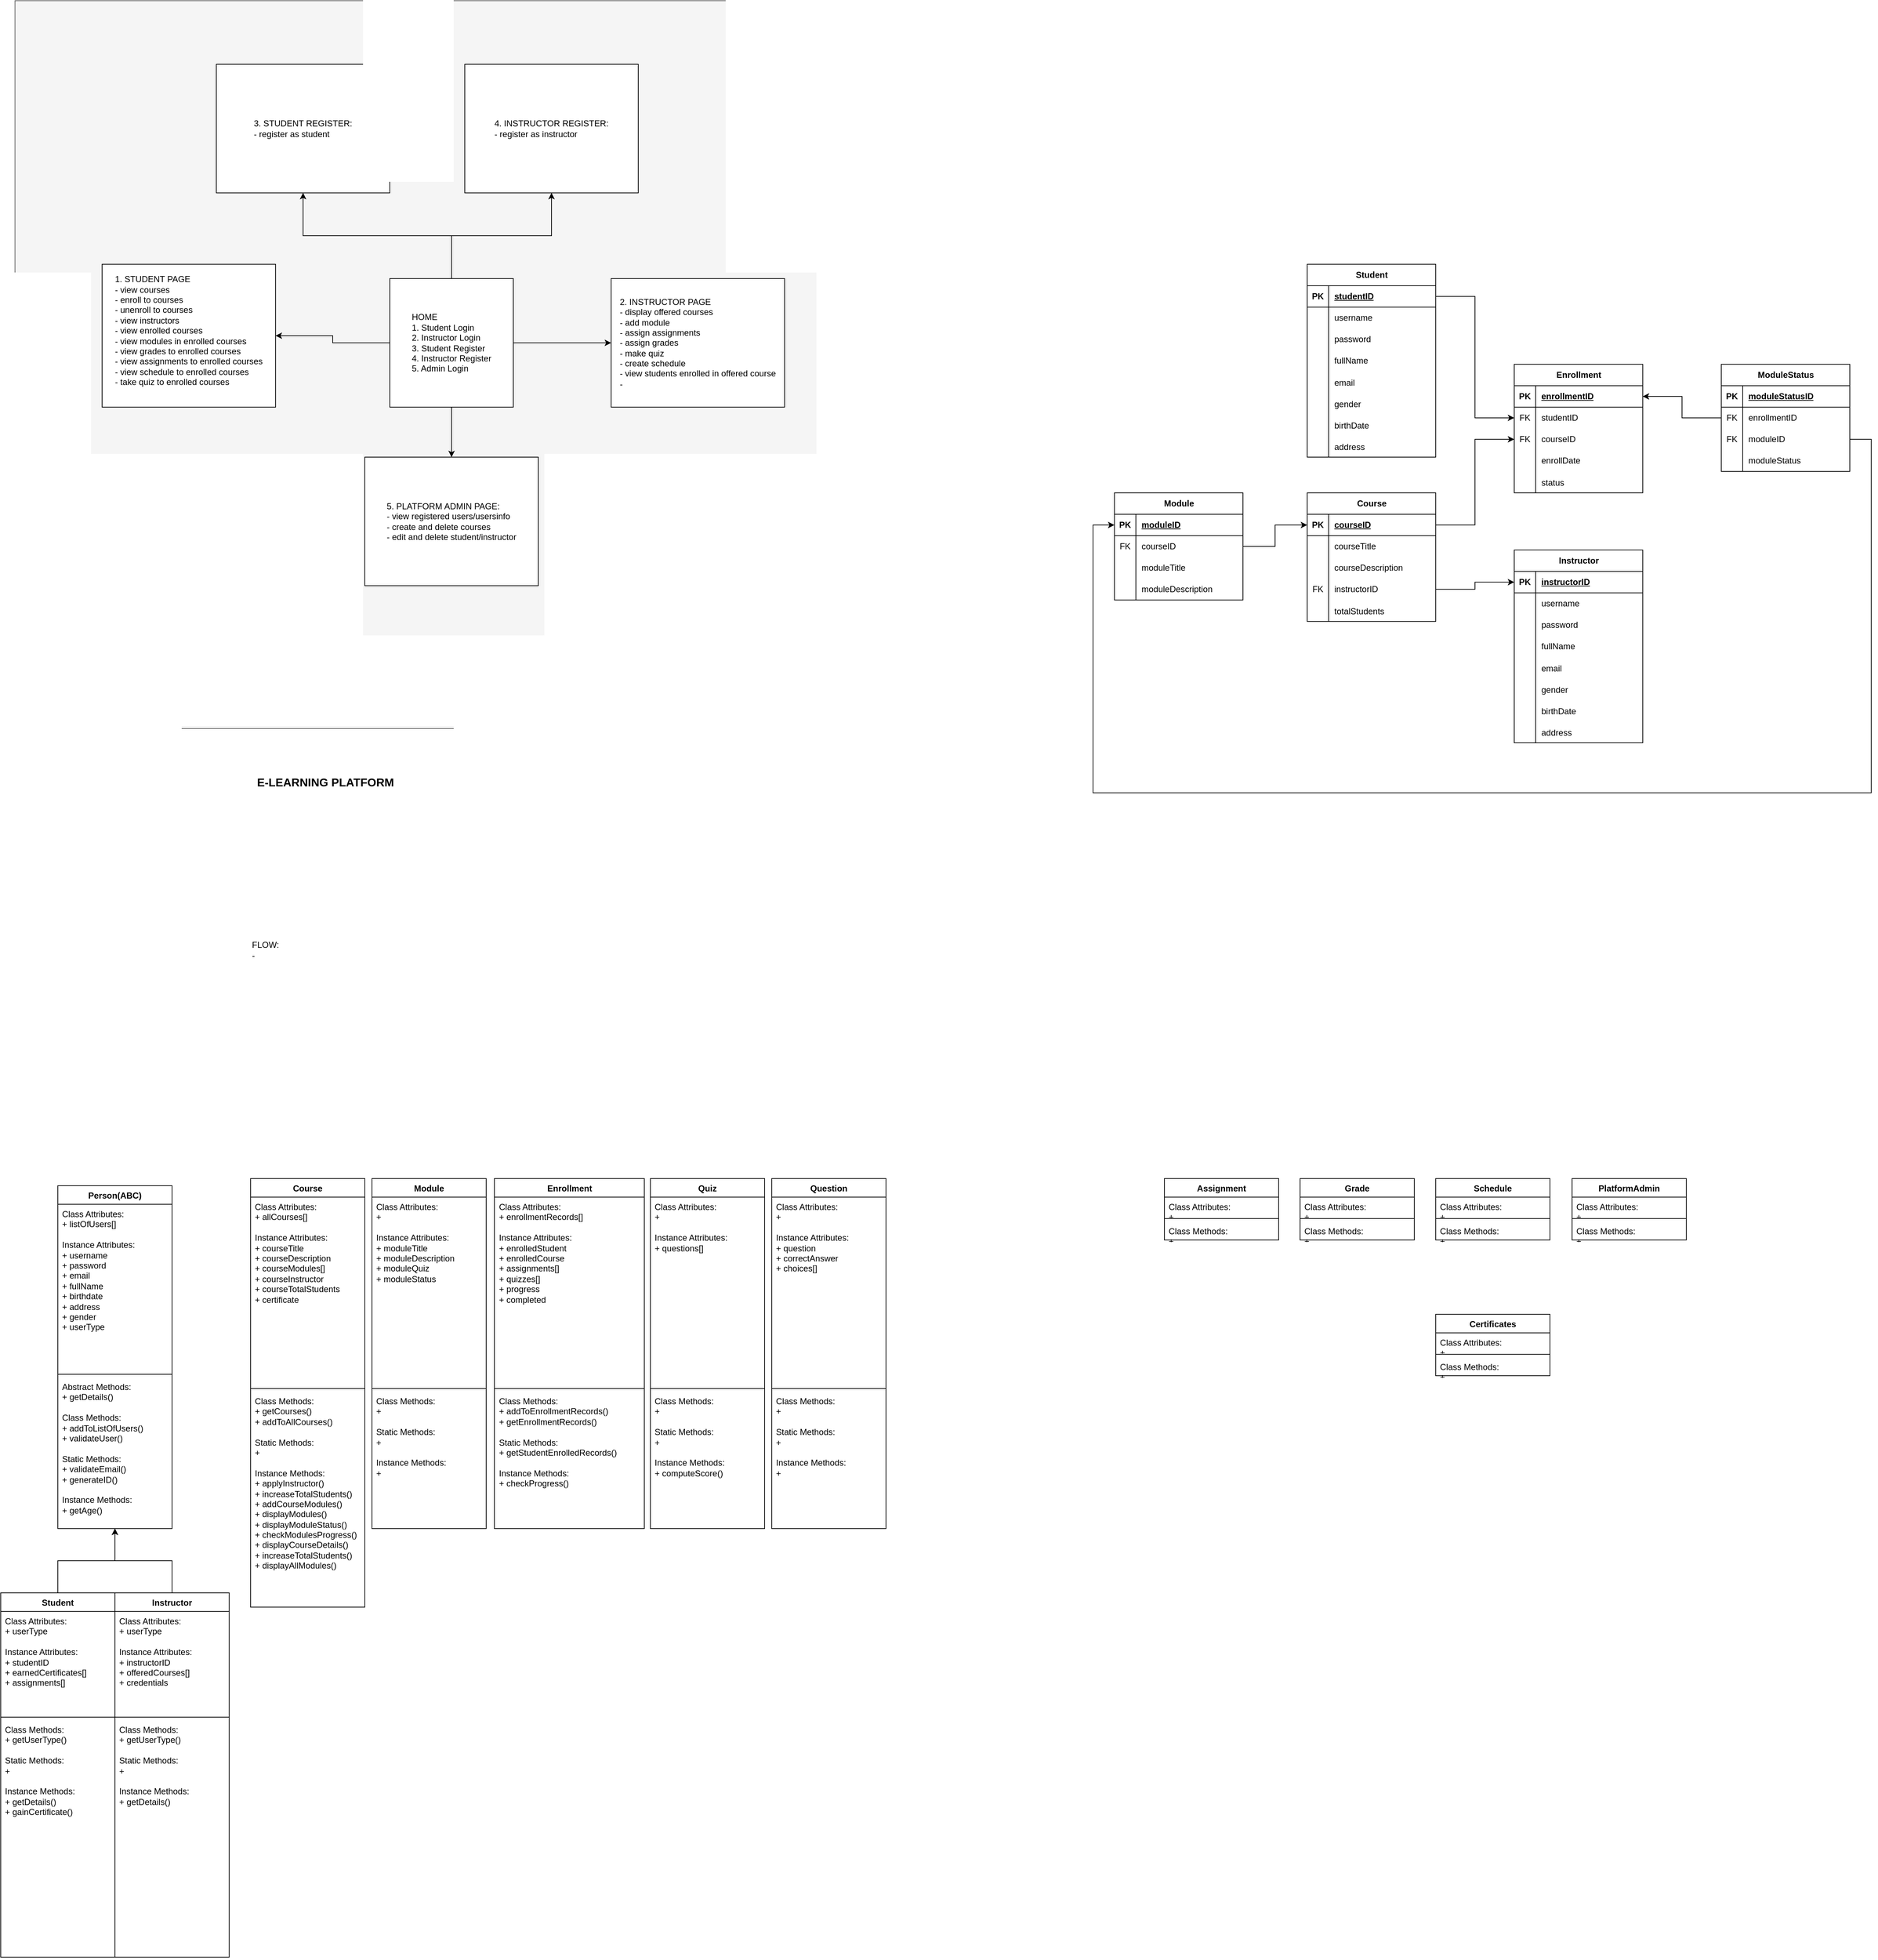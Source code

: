 <mxfile version="23.0.2" type="device">
  <diagram name="Page-1" id="b5b7bab2-c9e2-2cf4-8b2a-24fd1a2a6d21">
    <mxGraphModel dx="1100" dy="1884" grid="1" gridSize="10" guides="1" tooltips="1" connect="1" arrows="1" fold="1" page="1" pageScale="1" pageWidth="827" pageHeight="1169" background="none" math="0" shadow="0">
      <root>
        <mxCell id="0" />
        <mxCell id="1" parent="0" />
        <mxCell id="oxyXFjn3A8rP8bxY0l1f-1" value="Person(ABC)" style="swimlane;fontStyle=1;align=center;verticalAlign=top;childLayout=stackLayout;horizontal=1;startSize=26;horizontalStack=0;resizeParent=1;resizeParentMax=0;resizeLast=0;collapsible=1;marginBottom=0;whiteSpace=wrap;html=1;" parent="1" vertex="1">
          <mxGeometry x="130" y="490" width="160" height="480" as="geometry" />
        </mxCell>
        <mxCell id="oxyXFjn3A8rP8bxY0l1f-2" value="Class Attributes:&lt;br&gt;+ listOfUsers[]&lt;br&gt;&lt;br&gt;Instance Attributes:&lt;br&gt;+ username&lt;br&gt;+ password&lt;br&gt;+ email&lt;br&gt;+ fullName&lt;br&gt;+ birthdate&lt;br&gt;+ address&lt;br&gt;+ gender&lt;br&gt;+ userType" style="text;strokeColor=none;fillColor=none;align=left;verticalAlign=top;spacingLeft=4;spacingRight=4;overflow=hidden;rotatable=0;points=[[0,0.5],[1,0.5]];portConstraint=eastwest;whiteSpace=wrap;html=1;" parent="oxyXFjn3A8rP8bxY0l1f-1" vertex="1">
          <mxGeometry y="26" width="160" height="234" as="geometry" />
        </mxCell>
        <mxCell id="oxyXFjn3A8rP8bxY0l1f-3" value="" style="line;strokeWidth=1;fillColor=none;align=left;verticalAlign=middle;spacingTop=-1;spacingLeft=3;spacingRight=3;rotatable=0;labelPosition=right;points=[];portConstraint=eastwest;strokeColor=inherit;" parent="oxyXFjn3A8rP8bxY0l1f-1" vertex="1">
          <mxGeometry y="260" width="160" height="8" as="geometry" />
        </mxCell>
        <mxCell id="oxyXFjn3A8rP8bxY0l1f-4" value="Abstract Methods:&lt;br&gt;+ getDetails()&lt;br&gt;&lt;br&gt;Class Methods:&lt;br&gt;+ addToListOfUsers()&lt;br&gt;+ validateUser()&lt;br&gt;&lt;br&gt;Static Methods:&lt;br&gt;+ validateEmail()&lt;br&gt;+ generateID()&lt;br&gt;&lt;br&gt;Instance Methods:&amp;nbsp;&lt;br&gt;+ getAge()" style="text;strokeColor=none;fillColor=none;align=left;verticalAlign=top;spacingLeft=4;spacingRight=4;overflow=hidden;rotatable=0;points=[[0,0.5],[1,0.5]];portConstraint=eastwest;whiteSpace=wrap;html=1;" parent="oxyXFjn3A8rP8bxY0l1f-1" vertex="1">
          <mxGeometry y="268" width="160" height="212" as="geometry" />
        </mxCell>
        <mxCell id="OaEz7GPeEiO2hXVK6A7P-2" style="edgeStyle=orthogonalEdgeStyle;rounded=0;orthogonalLoop=1;jettySize=auto;html=1;" parent="1" source="oxyXFjn3A8rP8bxY0l1f-5" target="oxyXFjn3A8rP8bxY0l1f-4" edge="1">
          <mxGeometry relative="1" as="geometry">
            <Array as="points">
              <mxPoint x="130" y="1015" />
              <mxPoint x="210" y="1015" />
            </Array>
          </mxGeometry>
        </mxCell>
        <mxCell id="oxyXFjn3A8rP8bxY0l1f-5" value="Student" style="swimlane;fontStyle=1;align=center;verticalAlign=top;childLayout=stackLayout;horizontal=1;startSize=26;horizontalStack=0;resizeParent=1;resizeParentMax=0;resizeLast=0;collapsible=1;marginBottom=0;whiteSpace=wrap;html=1;" parent="1" vertex="1">
          <mxGeometry x="50" y="1060" width="160" height="510" as="geometry" />
        </mxCell>
        <mxCell id="oxyXFjn3A8rP8bxY0l1f-6" value="Class Attributes:&lt;br style=&quot;border-color: var(--border-color);&quot;&gt;+ userType&lt;br style=&quot;border-color: var(--border-color);&quot;&gt;&lt;br style=&quot;border-color: var(--border-color);&quot;&gt;Instance Attributes:&lt;br&gt;+ studentID&lt;br&gt;+ earnedCertificates[]&lt;br&gt;+ assignments[]" style="text;strokeColor=none;fillColor=none;align=left;verticalAlign=top;spacingLeft=4;spacingRight=4;overflow=hidden;rotatable=0;points=[[0,0.5],[1,0.5]];portConstraint=eastwest;whiteSpace=wrap;html=1;" parent="oxyXFjn3A8rP8bxY0l1f-5" vertex="1">
          <mxGeometry y="26" width="160" height="144" as="geometry" />
        </mxCell>
        <mxCell id="oxyXFjn3A8rP8bxY0l1f-7" value="" style="line;strokeWidth=1;fillColor=none;align=left;verticalAlign=middle;spacingTop=-1;spacingLeft=3;spacingRight=3;rotatable=0;labelPosition=right;points=[];portConstraint=eastwest;strokeColor=inherit;" parent="oxyXFjn3A8rP8bxY0l1f-5" vertex="1">
          <mxGeometry y="170" width="160" height="8" as="geometry" />
        </mxCell>
        <mxCell id="oxyXFjn3A8rP8bxY0l1f-8" value="Class Methods:&lt;br style=&quot;border-color: var(--border-color);&quot;&gt;+ getUserType()&lt;br style=&quot;border-color: var(--border-color);&quot;&gt;&lt;br style=&quot;border-color: var(--border-color);&quot;&gt;Static Methods:&lt;br style=&quot;border-color: var(--border-color);&quot;&gt;+&amp;nbsp;&lt;br style=&quot;border-color: var(--border-color);&quot;&gt;&lt;br style=&quot;border-color: var(--border-color);&quot;&gt;Instance Methods:&amp;nbsp;&lt;br style=&quot;border-color: var(--border-color);&quot;&gt;+ getDetails()&amp;nbsp;&lt;br&gt;+ gainCertificate()" style="text;strokeColor=none;fillColor=none;align=left;verticalAlign=top;spacingLeft=4;spacingRight=4;overflow=hidden;rotatable=0;points=[[0,0.5],[1,0.5]];portConstraint=eastwest;whiteSpace=wrap;html=1;" parent="oxyXFjn3A8rP8bxY0l1f-5" vertex="1">
          <mxGeometry y="178" width="160" height="332" as="geometry" />
        </mxCell>
        <mxCell id="OaEz7GPeEiO2hXVK6A7P-3" style="edgeStyle=orthogonalEdgeStyle;rounded=0;orthogonalLoop=1;jettySize=auto;html=1;" parent="1" source="oxyXFjn3A8rP8bxY0l1f-9" target="oxyXFjn3A8rP8bxY0l1f-4" edge="1">
          <mxGeometry relative="1" as="geometry">
            <Array as="points">
              <mxPoint x="290" y="1015" />
              <mxPoint x="210" y="1015" />
            </Array>
          </mxGeometry>
        </mxCell>
        <mxCell id="oxyXFjn3A8rP8bxY0l1f-9" value="Instructor" style="swimlane;fontStyle=1;align=center;verticalAlign=top;childLayout=stackLayout;horizontal=1;startSize=26;horizontalStack=0;resizeParent=1;resizeParentMax=0;resizeLast=0;collapsible=1;marginBottom=0;whiteSpace=wrap;html=1;" parent="1" vertex="1">
          <mxGeometry x="210" y="1060" width="160" height="510" as="geometry" />
        </mxCell>
        <mxCell id="oxyXFjn3A8rP8bxY0l1f-10" value="Class Attributes:&lt;br style=&quot;border-color: var(--border-color);&quot;&gt;+ userType&amp;nbsp;&lt;br style=&quot;border-color: var(--border-color);&quot;&gt;&lt;br style=&quot;border-color: var(--border-color);&quot;&gt;Instance Attributes:&lt;br&gt;+ instructorID&lt;br&gt;+ offeredCourses[]&lt;br&gt;+ credentials" style="text;strokeColor=none;fillColor=none;align=left;verticalAlign=top;spacingLeft=4;spacingRight=4;overflow=hidden;rotatable=0;points=[[0,0.5],[1,0.5]];portConstraint=eastwest;whiteSpace=wrap;html=1;" parent="oxyXFjn3A8rP8bxY0l1f-9" vertex="1">
          <mxGeometry y="26" width="160" height="144" as="geometry" />
        </mxCell>
        <mxCell id="oxyXFjn3A8rP8bxY0l1f-11" value="" style="line;strokeWidth=1;fillColor=none;align=left;verticalAlign=middle;spacingTop=-1;spacingLeft=3;spacingRight=3;rotatable=0;labelPosition=right;points=[];portConstraint=eastwest;strokeColor=inherit;" parent="oxyXFjn3A8rP8bxY0l1f-9" vertex="1">
          <mxGeometry y="170" width="160" height="8" as="geometry" />
        </mxCell>
        <mxCell id="oxyXFjn3A8rP8bxY0l1f-12" value="Class Methods:&lt;br style=&quot;border-color: var(--border-color);&quot;&gt;+ getUserType()&lt;br style=&quot;border-color: var(--border-color);&quot;&gt;&lt;br style=&quot;border-color: var(--border-color);&quot;&gt;Static Methods:&lt;br style=&quot;border-color: var(--border-color);&quot;&gt;+&lt;br&gt;&lt;br style=&quot;border-color: var(--border-color);&quot;&gt;Instance Methods:&amp;nbsp;&lt;br style=&quot;border-color: var(--border-color);&quot;&gt;+ getDetails()" style="text;strokeColor=none;fillColor=none;align=left;verticalAlign=top;spacingLeft=4;spacingRight=4;overflow=hidden;rotatable=0;points=[[0,0.5],[1,0.5]];portConstraint=eastwest;whiteSpace=wrap;html=1;" parent="oxyXFjn3A8rP8bxY0l1f-9" vertex="1">
          <mxGeometry y="178" width="160" height="332" as="geometry" />
        </mxCell>
        <mxCell id="oxyXFjn3A8rP8bxY0l1f-13" value="Course" style="swimlane;fontStyle=1;align=center;verticalAlign=top;childLayout=stackLayout;horizontal=1;startSize=26;horizontalStack=0;resizeParent=1;resizeParentMax=0;resizeLast=0;collapsible=1;marginBottom=0;whiteSpace=wrap;html=1;" parent="1" vertex="1">
          <mxGeometry x="400" y="480" width="160" height="600" as="geometry" />
        </mxCell>
        <mxCell id="oxyXFjn3A8rP8bxY0l1f-14" value="Class Attributes:&lt;br style=&quot;border-color: var(--border-color);&quot;&gt;+ allCourses[]&lt;br style=&quot;border-color: var(--border-color);&quot;&gt;&lt;br style=&quot;border-color: var(--border-color);&quot;&gt;Instance Attributes:&lt;br style=&quot;border-color: var(--border-color);&quot;&gt;+ courseTitle&lt;br&gt;+ courseDescription&lt;br&gt;+ courseModules[]&lt;br&gt;+ courseInstructor&lt;br&gt;+ courseTotalStudents&lt;br&gt;+ certificate" style="text;strokeColor=none;fillColor=none;align=left;verticalAlign=top;spacingLeft=4;spacingRight=4;overflow=hidden;rotatable=0;points=[[0,0.5],[1,0.5]];portConstraint=eastwest;whiteSpace=wrap;html=1;" parent="oxyXFjn3A8rP8bxY0l1f-13" vertex="1">
          <mxGeometry y="26" width="160" height="264" as="geometry" />
        </mxCell>
        <mxCell id="oxyXFjn3A8rP8bxY0l1f-15" value="" style="line;strokeWidth=1;fillColor=none;align=left;verticalAlign=middle;spacingTop=-1;spacingLeft=3;spacingRight=3;rotatable=0;labelPosition=right;points=[];portConstraint=eastwest;strokeColor=inherit;" parent="oxyXFjn3A8rP8bxY0l1f-13" vertex="1">
          <mxGeometry y="290" width="160" height="8" as="geometry" />
        </mxCell>
        <mxCell id="oxyXFjn3A8rP8bxY0l1f-16" value="Class Methods:&lt;br style=&quot;border-color: var(--border-color);&quot;&gt;+ getCourses()&lt;br&gt;+ addToAllCourses()&lt;br&gt;&lt;br style=&quot;border-color: var(--border-color);&quot;&gt;Static Methods:&lt;br style=&quot;border-color: var(--border-color);&quot;&gt;+&amp;nbsp;&lt;br style=&quot;border-color: var(--border-color);&quot;&gt;&lt;br style=&quot;border-color: var(--border-color);&quot;&gt;Instance Methods:&amp;nbsp;&lt;br style=&quot;border-color: var(--border-color);&quot;&gt;+ applyInstructor()&lt;br&gt;+ increaseTotalStudents()&lt;br&gt;+ addCourseModules()&lt;br&gt;+ displayModules()&lt;br&gt;+ displayModuleStatus()&lt;br&gt;+ checkModulesProgress()&lt;br&gt;+ displayCourseDetails()&lt;br&gt;+ increaseTotalStudents()&lt;br&gt;+ displayAllModules()&amp;nbsp;" style="text;strokeColor=none;fillColor=none;align=left;verticalAlign=top;spacingLeft=4;spacingRight=4;overflow=hidden;rotatable=0;points=[[0,0.5],[1,0.5]];portConstraint=eastwest;whiteSpace=wrap;html=1;" parent="oxyXFjn3A8rP8bxY0l1f-13" vertex="1">
          <mxGeometry y="298" width="160" height="302" as="geometry" />
        </mxCell>
        <mxCell id="oxyXFjn3A8rP8bxY0l1f-17" value="Enrollment" style="swimlane;fontStyle=1;align=center;verticalAlign=top;childLayout=stackLayout;horizontal=1;startSize=26;horizontalStack=0;resizeParent=1;resizeParentMax=0;resizeLast=0;collapsible=1;marginBottom=0;whiteSpace=wrap;html=1;" parent="1" vertex="1">
          <mxGeometry x="741.5" y="480" width="210" height="490" as="geometry" />
        </mxCell>
        <mxCell id="oxyXFjn3A8rP8bxY0l1f-18" value="Class Attributes:&lt;br style=&quot;border-color: var(--border-color);&quot;&gt;+ enrollmentRecords[]&lt;br style=&quot;border-color: var(--border-color);&quot;&gt;&lt;br style=&quot;border-color: var(--border-color);&quot;&gt;Instance Attributes:&lt;br style=&quot;border-color: var(--border-color);&quot;&gt;+ enrolledStudent&lt;br&gt;+ enrolledCourse&lt;br&gt;+ assignments[]&lt;br&gt;+ quizzes[]&lt;br&gt;+ progress&lt;br&gt;+ completed" style="text;strokeColor=none;fillColor=none;align=left;verticalAlign=top;spacingLeft=4;spacingRight=4;overflow=hidden;rotatable=0;points=[[0,0.5],[1,0.5]];portConstraint=eastwest;whiteSpace=wrap;html=1;" parent="oxyXFjn3A8rP8bxY0l1f-17" vertex="1">
          <mxGeometry y="26" width="210" height="264" as="geometry" />
        </mxCell>
        <mxCell id="oxyXFjn3A8rP8bxY0l1f-19" value="" style="line;strokeWidth=1;fillColor=none;align=left;verticalAlign=middle;spacingTop=-1;spacingLeft=3;spacingRight=3;rotatable=0;labelPosition=right;points=[];portConstraint=eastwest;strokeColor=inherit;" parent="oxyXFjn3A8rP8bxY0l1f-17" vertex="1">
          <mxGeometry y="290" width="210" height="8" as="geometry" />
        </mxCell>
        <mxCell id="oxyXFjn3A8rP8bxY0l1f-20" value="Class Methods:&lt;br style=&quot;border-color: var(--border-color);&quot;&gt;+ addToEnrollmentRecords()&lt;br style=&quot;border-color: var(--border-color);&quot;&gt;+ getEnrollmentRecords()&lt;br&gt;&lt;br style=&quot;border-color: var(--border-color);&quot;&gt;Static Methods:&lt;br style=&quot;border-color: var(--border-color);&quot;&gt;+ getStudentEnrolledRecords()&lt;br&gt;&lt;br style=&quot;border-color: var(--border-color);&quot;&gt;Instance Methods:&amp;nbsp;&lt;br style=&quot;border-color: var(--border-color);&quot;&gt;+ checkProgress()" style="text;strokeColor=none;fillColor=none;align=left;verticalAlign=top;spacingLeft=4;spacingRight=4;overflow=hidden;rotatable=0;points=[[0,0.5],[1,0.5]];portConstraint=eastwest;whiteSpace=wrap;html=1;" parent="oxyXFjn3A8rP8bxY0l1f-17" vertex="1">
          <mxGeometry y="298" width="210" height="192" as="geometry" />
        </mxCell>
        <mxCell id="oxyXFjn3A8rP8bxY0l1f-21" value="Assignment" style="swimlane;fontStyle=1;align=center;verticalAlign=top;childLayout=stackLayout;horizontal=1;startSize=26;horizontalStack=0;resizeParent=1;resizeParentMax=0;resizeLast=0;collapsible=1;marginBottom=0;whiteSpace=wrap;html=1;" parent="1" vertex="1">
          <mxGeometry x="1680" y="480" width="160" height="86" as="geometry" />
        </mxCell>
        <mxCell id="oxyXFjn3A8rP8bxY0l1f-22" value="Class Attributes:&lt;br style=&quot;border-color: var(--border-color);&quot;&gt;+&amp;nbsp;&lt;br style=&quot;border-color: var(--border-color);&quot;&gt;&lt;br style=&quot;border-color: var(--border-color);&quot;&gt;Instance Attributes:&lt;br style=&quot;border-color: var(--border-color);&quot;&gt;+" style="text;strokeColor=none;fillColor=none;align=left;verticalAlign=top;spacingLeft=4;spacingRight=4;overflow=hidden;rotatable=0;points=[[0,0.5],[1,0.5]];portConstraint=eastwest;whiteSpace=wrap;html=1;" parent="oxyXFjn3A8rP8bxY0l1f-21" vertex="1">
          <mxGeometry y="26" width="160" height="26" as="geometry" />
        </mxCell>
        <mxCell id="oxyXFjn3A8rP8bxY0l1f-23" value="" style="line;strokeWidth=1;fillColor=none;align=left;verticalAlign=middle;spacingTop=-1;spacingLeft=3;spacingRight=3;rotatable=0;labelPosition=right;points=[];portConstraint=eastwest;strokeColor=inherit;" parent="oxyXFjn3A8rP8bxY0l1f-21" vertex="1">
          <mxGeometry y="52" width="160" height="8" as="geometry" />
        </mxCell>
        <mxCell id="oxyXFjn3A8rP8bxY0l1f-24" value="Class Methods:&lt;br style=&quot;border-color: var(--border-color);&quot;&gt;+&lt;br style=&quot;border-color: var(--border-color);&quot;&gt;&lt;br style=&quot;border-color: var(--border-color);&quot;&gt;Static Methods:&lt;br style=&quot;border-color: var(--border-color);&quot;&gt;+&amp;nbsp;&lt;br style=&quot;border-color: var(--border-color);&quot;&gt;&lt;br style=&quot;border-color: var(--border-color);&quot;&gt;Instance Methods:&amp;nbsp;&lt;br style=&quot;border-color: var(--border-color);&quot;&gt;+&amp;nbsp;" style="text;strokeColor=none;fillColor=none;align=left;verticalAlign=top;spacingLeft=4;spacingRight=4;overflow=hidden;rotatable=0;points=[[0,0.5],[1,0.5]];portConstraint=eastwest;whiteSpace=wrap;html=1;" parent="oxyXFjn3A8rP8bxY0l1f-21" vertex="1">
          <mxGeometry y="60" width="160" height="26" as="geometry" />
        </mxCell>
        <mxCell id="oxyXFjn3A8rP8bxY0l1f-25" value="Grade" style="swimlane;fontStyle=1;align=center;verticalAlign=top;childLayout=stackLayout;horizontal=1;startSize=26;horizontalStack=0;resizeParent=1;resizeParentMax=0;resizeLast=0;collapsible=1;marginBottom=0;whiteSpace=wrap;html=1;" parent="1" vertex="1">
          <mxGeometry x="1870" y="480" width="160" height="86" as="geometry" />
        </mxCell>
        <mxCell id="oxyXFjn3A8rP8bxY0l1f-26" value="Class Attributes:&lt;br style=&quot;border-color: var(--border-color);&quot;&gt;+&amp;nbsp;&lt;br style=&quot;border-color: var(--border-color);&quot;&gt;&lt;br style=&quot;border-color: var(--border-color);&quot;&gt;Instance Attributes:&lt;br style=&quot;border-color: var(--border-color);&quot;&gt;+" style="text;strokeColor=none;fillColor=none;align=left;verticalAlign=top;spacingLeft=4;spacingRight=4;overflow=hidden;rotatable=0;points=[[0,0.5],[1,0.5]];portConstraint=eastwest;whiteSpace=wrap;html=1;" parent="oxyXFjn3A8rP8bxY0l1f-25" vertex="1">
          <mxGeometry y="26" width="160" height="26" as="geometry" />
        </mxCell>
        <mxCell id="oxyXFjn3A8rP8bxY0l1f-27" value="" style="line;strokeWidth=1;fillColor=none;align=left;verticalAlign=middle;spacingTop=-1;spacingLeft=3;spacingRight=3;rotatable=0;labelPosition=right;points=[];portConstraint=eastwest;strokeColor=inherit;" parent="oxyXFjn3A8rP8bxY0l1f-25" vertex="1">
          <mxGeometry y="52" width="160" height="8" as="geometry" />
        </mxCell>
        <mxCell id="oxyXFjn3A8rP8bxY0l1f-28" value="Class Methods:&lt;br style=&quot;border-color: var(--border-color);&quot;&gt;+&lt;br style=&quot;border-color: var(--border-color);&quot;&gt;&lt;br style=&quot;border-color: var(--border-color);&quot;&gt;Static Methods:&lt;br style=&quot;border-color: var(--border-color);&quot;&gt;+&amp;nbsp;&lt;br style=&quot;border-color: var(--border-color);&quot;&gt;&lt;br style=&quot;border-color: var(--border-color);&quot;&gt;Instance Methods:&amp;nbsp;&lt;br style=&quot;border-color: var(--border-color);&quot;&gt;+&amp;nbsp;" style="text;strokeColor=none;fillColor=none;align=left;verticalAlign=top;spacingLeft=4;spacingRight=4;overflow=hidden;rotatable=0;points=[[0,0.5],[1,0.5]];portConstraint=eastwest;whiteSpace=wrap;html=1;" parent="oxyXFjn3A8rP8bxY0l1f-25" vertex="1">
          <mxGeometry y="60" width="160" height="26" as="geometry" />
        </mxCell>
        <mxCell id="oxyXFjn3A8rP8bxY0l1f-29" value="Schedule" style="swimlane;fontStyle=1;align=center;verticalAlign=top;childLayout=stackLayout;horizontal=1;startSize=26;horizontalStack=0;resizeParent=1;resizeParentMax=0;resizeLast=0;collapsible=1;marginBottom=0;whiteSpace=wrap;html=1;" parent="1" vertex="1">
          <mxGeometry x="2060" y="480" width="160" height="86" as="geometry" />
        </mxCell>
        <mxCell id="oxyXFjn3A8rP8bxY0l1f-30" value="Class Attributes:&lt;br style=&quot;border-color: var(--border-color);&quot;&gt;+&amp;nbsp;&lt;br style=&quot;border-color: var(--border-color);&quot;&gt;&lt;br style=&quot;border-color: var(--border-color);&quot;&gt;Instance Attributes:&lt;br style=&quot;border-color: var(--border-color);&quot;&gt;+" style="text;strokeColor=none;fillColor=none;align=left;verticalAlign=top;spacingLeft=4;spacingRight=4;overflow=hidden;rotatable=0;points=[[0,0.5],[1,0.5]];portConstraint=eastwest;whiteSpace=wrap;html=1;" parent="oxyXFjn3A8rP8bxY0l1f-29" vertex="1">
          <mxGeometry y="26" width="160" height="26" as="geometry" />
        </mxCell>
        <mxCell id="oxyXFjn3A8rP8bxY0l1f-31" value="" style="line;strokeWidth=1;fillColor=none;align=left;verticalAlign=middle;spacingTop=-1;spacingLeft=3;spacingRight=3;rotatable=0;labelPosition=right;points=[];portConstraint=eastwest;strokeColor=inherit;" parent="oxyXFjn3A8rP8bxY0l1f-29" vertex="1">
          <mxGeometry y="52" width="160" height="8" as="geometry" />
        </mxCell>
        <mxCell id="oxyXFjn3A8rP8bxY0l1f-32" value="Class Methods:&lt;br style=&quot;border-color: var(--border-color);&quot;&gt;+&lt;br style=&quot;border-color: var(--border-color);&quot;&gt;&lt;br style=&quot;border-color: var(--border-color);&quot;&gt;Static Methods:&lt;br style=&quot;border-color: var(--border-color);&quot;&gt;+&amp;nbsp;&lt;br style=&quot;border-color: var(--border-color);&quot;&gt;&lt;br style=&quot;border-color: var(--border-color);&quot;&gt;Instance Methods:&amp;nbsp;&lt;br style=&quot;border-color: var(--border-color);&quot;&gt;+&amp;nbsp;" style="text;strokeColor=none;fillColor=none;align=left;verticalAlign=top;spacingLeft=4;spacingRight=4;overflow=hidden;rotatable=0;points=[[0,0.5],[1,0.5]];portConstraint=eastwest;whiteSpace=wrap;html=1;" parent="oxyXFjn3A8rP8bxY0l1f-29" vertex="1">
          <mxGeometry y="60" width="160" height="26" as="geometry" />
        </mxCell>
        <mxCell id="oxyXFjn3A8rP8bxY0l1f-33" value="PlatformAdmin" style="swimlane;fontStyle=1;align=center;verticalAlign=top;childLayout=stackLayout;horizontal=1;startSize=26;horizontalStack=0;resizeParent=1;resizeParentMax=0;resizeLast=0;collapsible=1;marginBottom=0;whiteSpace=wrap;html=1;" parent="1" vertex="1">
          <mxGeometry x="2251" y="480" width="160" height="86" as="geometry" />
        </mxCell>
        <mxCell id="oxyXFjn3A8rP8bxY0l1f-34" value="Class Attributes:&lt;br style=&quot;border-color: var(--border-color);&quot;&gt;+&amp;nbsp;&lt;br style=&quot;border-color: var(--border-color);&quot;&gt;&lt;br style=&quot;border-color: var(--border-color);&quot;&gt;Instance Attributes:&lt;br style=&quot;border-color: var(--border-color);&quot;&gt;+" style="text;strokeColor=none;fillColor=none;align=left;verticalAlign=top;spacingLeft=4;spacingRight=4;overflow=hidden;rotatable=0;points=[[0,0.5],[1,0.5]];portConstraint=eastwest;whiteSpace=wrap;html=1;" parent="oxyXFjn3A8rP8bxY0l1f-33" vertex="1">
          <mxGeometry y="26" width="160" height="26" as="geometry" />
        </mxCell>
        <mxCell id="oxyXFjn3A8rP8bxY0l1f-35" value="" style="line;strokeWidth=1;fillColor=none;align=left;verticalAlign=middle;spacingTop=-1;spacingLeft=3;spacingRight=3;rotatable=0;labelPosition=right;points=[];portConstraint=eastwest;strokeColor=inherit;" parent="oxyXFjn3A8rP8bxY0l1f-33" vertex="1">
          <mxGeometry y="52" width="160" height="8" as="geometry" />
        </mxCell>
        <mxCell id="oxyXFjn3A8rP8bxY0l1f-36" value="Class Methods:&lt;br style=&quot;border-color: var(--border-color);&quot;&gt;+&lt;br style=&quot;border-color: var(--border-color);&quot;&gt;&lt;br style=&quot;border-color: var(--border-color);&quot;&gt;Static Methods:&lt;br style=&quot;border-color: var(--border-color);&quot;&gt;+&amp;nbsp;&lt;br style=&quot;border-color: var(--border-color);&quot;&gt;&lt;br style=&quot;border-color: var(--border-color);&quot;&gt;Instance Methods:&amp;nbsp;&lt;br style=&quot;border-color: var(--border-color);&quot;&gt;+&amp;nbsp;" style="text;strokeColor=none;fillColor=none;align=left;verticalAlign=top;spacingLeft=4;spacingRight=4;overflow=hidden;rotatable=0;points=[[0,0.5],[1,0.5]];portConstraint=eastwest;whiteSpace=wrap;html=1;" parent="oxyXFjn3A8rP8bxY0l1f-33" vertex="1">
          <mxGeometry y="60" width="160" height="26" as="geometry" />
        </mxCell>
        <mxCell id="oxyXFjn3A8rP8bxY0l1f-37" value="&lt;b&gt;&lt;font style=&quot;font-size: 16px;&quot;&gt;E-LEARNING PLATFORM&lt;/font&gt;&lt;/b&gt;" style="text;html=1;strokeColor=none;fillColor=none;align=center;verticalAlign=middle;whiteSpace=wrap;rounded=0;" parent="1" vertex="1">
          <mxGeometry x="380" y="-90" width="250" height="30" as="geometry" />
        </mxCell>
        <mxCell id="oxyXFjn3A8rP8bxY0l1f-38" value="Module" style="swimlane;fontStyle=1;align=center;verticalAlign=top;childLayout=stackLayout;horizontal=1;startSize=26;horizontalStack=0;resizeParent=1;resizeParentMax=0;resizeLast=0;collapsible=1;marginBottom=0;whiteSpace=wrap;html=1;" parent="1" vertex="1">
          <mxGeometry x="570" y="480" width="160" height="490" as="geometry" />
        </mxCell>
        <mxCell id="oxyXFjn3A8rP8bxY0l1f-39" value="Class Attributes:&lt;br style=&quot;border-color: var(--border-color);&quot;&gt;+&amp;nbsp;&lt;br style=&quot;border-color: var(--border-color);&quot;&gt;&lt;br style=&quot;border-color: var(--border-color);&quot;&gt;Instance Attributes:&lt;br style=&quot;border-color: var(--border-color);&quot;&gt;+ moduleTitle&lt;br&gt;+ moduleDescription&lt;br&gt;+ moduleQuiz&lt;br&gt;+ moduleStatus" style="text;strokeColor=none;fillColor=none;align=left;verticalAlign=top;spacingLeft=4;spacingRight=4;overflow=hidden;rotatable=0;points=[[0,0.5],[1,0.5]];portConstraint=eastwest;whiteSpace=wrap;html=1;" parent="oxyXFjn3A8rP8bxY0l1f-38" vertex="1">
          <mxGeometry y="26" width="160" height="264" as="geometry" />
        </mxCell>
        <mxCell id="oxyXFjn3A8rP8bxY0l1f-40" value="" style="line;strokeWidth=1;fillColor=none;align=left;verticalAlign=middle;spacingTop=-1;spacingLeft=3;spacingRight=3;rotatable=0;labelPosition=right;points=[];portConstraint=eastwest;strokeColor=inherit;" parent="oxyXFjn3A8rP8bxY0l1f-38" vertex="1">
          <mxGeometry y="290" width="160" height="8" as="geometry" />
        </mxCell>
        <mxCell id="oxyXFjn3A8rP8bxY0l1f-41" value="Class Methods:&lt;br style=&quot;border-color: var(--border-color);&quot;&gt;+&lt;br style=&quot;border-color: var(--border-color);&quot;&gt;&lt;br style=&quot;border-color: var(--border-color);&quot;&gt;Static Methods:&lt;br style=&quot;border-color: var(--border-color);&quot;&gt;+&amp;nbsp;&lt;br style=&quot;border-color: var(--border-color);&quot;&gt;&lt;br style=&quot;border-color: var(--border-color);&quot;&gt;Instance Methods:&amp;nbsp;&lt;br style=&quot;border-color: var(--border-color);&quot;&gt;+&amp;nbsp;" style="text;strokeColor=none;fillColor=none;align=left;verticalAlign=top;spacingLeft=4;spacingRight=4;overflow=hidden;rotatable=0;points=[[0,0.5],[1,0.5]];portConstraint=eastwest;whiteSpace=wrap;html=1;" parent="oxyXFjn3A8rP8bxY0l1f-38" vertex="1">
          <mxGeometry y="298" width="160" height="192" as="geometry" />
        </mxCell>
        <mxCell id="oxyXFjn3A8rP8bxY0l1f-42" value="Quiz" style="swimlane;fontStyle=1;align=center;verticalAlign=top;childLayout=stackLayout;horizontal=1;startSize=26;horizontalStack=0;resizeParent=1;resizeParentMax=0;resizeLast=0;collapsible=1;marginBottom=0;whiteSpace=wrap;html=1;" parent="1" vertex="1">
          <mxGeometry x="960" y="480" width="160" height="490" as="geometry" />
        </mxCell>
        <mxCell id="oxyXFjn3A8rP8bxY0l1f-43" value="Class Attributes:&lt;br style=&quot;border-color: var(--border-color);&quot;&gt;+&amp;nbsp;&lt;br style=&quot;border-color: var(--border-color);&quot;&gt;&lt;br style=&quot;border-color: var(--border-color);&quot;&gt;Instance Attributes:&lt;br style=&quot;border-color: var(--border-color);&quot;&gt;+ questions[]" style="text;strokeColor=none;fillColor=none;align=left;verticalAlign=top;spacingLeft=4;spacingRight=4;overflow=hidden;rotatable=0;points=[[0,0.5],[1,0.5]];portConstraint=eastwest;whiteSpace=wrap;html=1;" parent="oxyXFjn3A8rP8bxY0l1f-42" vertex="1">
          <mxGeometry y="26" width="160" height="264" as="geometry" />
        </mxCell>
        <mxCell id="oxyXFjn3A8rP8bxY0l1f-44" value="" style="line;strokeWidth=1;fillColor=none;align=left;verticalAlign=middle;spacingTop=-1;spacingLeft=3;spacingRight=3;rotatable=0;labelPosition=right;points=[];portConstraint=eastwest;strokeColor=inherit;" parent="oxyXFjn3A8rP8bxY0l1f-42" vertex="1">
          <mxGeometry y="290" width="160" height="8" as="geometry" />
        </mxCell>
        <mxCell id="oxyXFjn3A8rP8bxY0l1f-45" value="Class Methods:&lt;br style=&quot;border-color: var(--border-color);&quot;&gt;+&lt;br style=&quot;border-color: var(--border-color);&quot;&gt;&lt;br style=&quot;border-color: var(--border-color);&quot;&gt;Static Methods:&lt;br style=&quot;border-color: var(--border-color);&quot;&gt;+&amp;nbsp;&lt;br style=&quot;border-color: var(--border-color);&quot;&gt;&lt;br style=&quot;border-color: var(--border-color);&quot;&gt;Instance Methods:&amp;nbsp;&lt;br style=&quot;border-color: var(--border-color);&quot;&gt;+ computeScore()&amp;nbsp;" style="text;strokeColor=none;fillColor=none;align=left;verticalAlign=top;spacingLeft=4;spacingRight=4;overflow=hidden;rotatable=0;points=[[0,0.5],[1,0.5]];portConstraint=eastwest;whiteSpace=wrap;html=1;" parent="oxyXFjn3A8rP8bxY0l1f-42" vertex="1">
          <mxGeometry y="298" width="160" height="192" as="geometry" />
        </mxCell>
        <mxCell id="oxyXFjn3A8rP8bxY0l1f-46" value="Question" style="swimlane;fontStyle=1;align=center;verticalAlign=top;childLayout=stackLayout;horizontal=1;startSize=26;horizontalStack=0;resizeParent=1;resizeParentMax=0;resizeLast=0;collapsible=1;marginBottom=0;whiteSpace=wrap;html=1;" parent="1" vertex="1">
          <mxGeometry x="1130" y="480" width="160" height="490" as="geometry" />
        </mxCell>
        <mxCell id="oxyXFjn3A8rP8bxY0l1f-47" value="Class Attributes:&lt;br style=&quot;border-color: var(--border-color);&quot;&gt;+&amp;nbsp;&lt;br style=&quot;border-color: var(--border-color);&quot;&gt;&lt;br style=&quot;border-color: var(--border-color);&quot;&gt;Instance Attributes:&lt;br style=&quot;border-color: var(--border-color);&quot;&gt;+ question&lt;br&gt;+ correctAnswer&lt;br&gt;+ choices[]&amp;nbsp;" style="text;strokeColor=none;fillColor=none;align=left;verticalAlign=top;spacingLeft=4;spacingRight=4;overflow=hidden;rotatable=0;points=[[0,0.5],[1,0.5]];portConstraint=eastwest;whiteSpace=wrap;html=1;" parent="oxyXFjn3A8rP8bxY0l1f-46" vertex="1">
          <mxGeometry y="26" width="160" height="264" as="geometry" />
        </mxCell>
        <mxCell id="oxyXFjn3A8rP8bxY0l1f-48" value="" style="line;strokeWidth=1;fillColor=none;align=left;verticalAlign=middle;spacingTop=-1;spacingLeft=3;spacingRight=3;rotatable=0;labelPosition=right;points=[];portConstraint=eastwest;strokeColor=inherit;" parent="oxyXFjn3A8rP8bxY0l1f-46" vertex="1">
          <mxGeometry y="290" width="160" height="8" as="geometry" />
        </mxCell>
        <mxCell id="oxyXFjn3A8rP8bxY0l1f-49" value="Class Methods:&lt;br style=&quot;border-color: var(--border-color);&quot;&gt;+&lt;br style=&quot;border-color: var(--border-color);&quot;&gt;&lt;br style=&quot;border-color: var(--border-color);&quot;&gt;Static Methods:&lt;br style=&quot;border-color: var(--border-color);&quot;&gt;+&amp;nbsp;&lt;br style=&quot;border-color: var(--border-color);&quot;&gt;&lt;br style=&quot;border-color: var(--border-color);&quot;&gt;Instance Methods:&amp;nbsp;&lt;br style=&quot;border-color: var(--border-color);&quot;&gt;+&amp;nbsp;" style="text;strokeColor=none;fillColor=none;align=left;verticalAlign=top;spacingLeft=4;spacingRight=4;overflow=hidden;rotatable=0;points=[[0,0.5],[1,0.5]];portConstraint=eastwest;whiteSpace=wrap;html=1;" parent="oxyXFjn3A8rP8bxY0l1f-46" vertex="1">
          <mxGeometry y="298" width="160" height="192" as="geometry" />
        </mxCell>
        <mxCell id="oxyXFjn3A8rP8bxY0l1f-51" value="" style="rounded=0;whiteSpace=wrap;html=1;fillColor=#f5f5f5;fontColor=#333333;strokeColor=#666666;" parent="1" vertex="1">
          <mxGeometry x="70" y="-1169" width="1200" height="1019" as="geometry" />
        </mxCell>
        <mxCell id="oxyXFjn3A8rP8bxY0l1f-60" style="edgeStyle=orthogonalEdgeStyle;rounded=0;orthogonalLoop=1;jettySize=auto;html=1;" parent="1" source="oxyXFjn3A8rP8bxY0l1f-52" target="oxyXFjn3A8rP8bxY0l1f-54" edge="1">
          <mxGeometry relative="1" as="geometry" />
        </mxCell>
        <mxCell id="oxyXFjn3A8rP8bxY0l1f-61" style="edgeStyle=orthogonalEdgeStyle;rounded=0;orthogonalLoop=1;jettySize=auto;html=1;" parent="1" source="oxyXFjn3A8rP8bxY0l1f-52" target="oxyXFjn3A8rP8bxY0l1f-59" edge="1">
          <mxGeometry relative="1" as="geometry" />
        </mxCell>
        <mxCell id="oxyXFjn3A8rP8bxY0l1f-62" style="edgeStyle=orthogonalEdgeStyle;rounded=0;orthogonalLoop=1;jettySize=auto;html=1;" parent="1" source="oxyXFjn3A8rP8bxY0l1f-52" target="oxyXFjn3A8rP8bxY0l1f-57" edge="1">
          <mxGeometry relative="1" as="geometry" />
        </mxCell>
        <mxCell id="oxyXFjn3A8rP8bxY0l1f-63" style="edgeStyle=orthogonalEdgeStyle;rounded=0;orthogonalLoop=1;jettySize=auto;html=1;" parent="1" source="oxyXFjn3A8rP8bxY0l1f-52" target="oxyXFjn3A8rP8bxY0l1f-53" edge="1">
          <mxGeometry relative="1" as="geometry" />
        </mxCell>
        <mxCell id="oxyXFjn3A8rP8bxY0l1f-64" style="edgeStyle=orthogonalEdgeStyle;rounded=0;orthogonalLoop=1;jettySize=auto;html=1;" parent="1" source="oxyXFjn3A8rP8bxY0l1f-52" target="oxyXFjn3A8rP8bxY0l1f-56" edge="1">
          <mxGeometry relative="1" as="geometry" />
        </mxCell>
        <mxCell id="oxyXFjn3A8rP8bxY0l1f-52" value="&lt;div style=&quot;text-align: left;&quot;&gt;&lt;span style=&quot;background-color: initial;&quot;&gt;HOME&lt;/span&gt;&lt;/div&gt;&lt;div style=&quot;text-align: left;&quot;&gt;&lt;span style=&quot;background-color: initial;&quot;&gt;1. Student Login&lt;/span&gt;&lt;/div&gt;&lt;div style=&quot;text-align: left;&quot;&gt;&lt;span style=&quot;background-color: initial;&quot;&gt;2. Instructor Login&lt;/span&gt;&lt;/div&gt;&lt;div style=&quot;text-align: left;&quot;&gt;&lt;span style=&quot;background-color: initial;&quot;&gt;3. Student Register&lt;/span&gt;&lt;/div&gt;&lt;div style=&quot;text-align: left;&quot;&gt;&lt;span style=&quot;background-color: initial;&quot;&gt;4. Instructor Register&lt;/span&gt;&lt;/div&gt;&lt;div style=&quot;text-align: left;&quot;&gt;&lt;span style=&quot;background-color: initial;&quot;&gt;5. Admin Login&amp;nbsp;&lt;/span&gt;&lt;/div&gt;" style="rounded=0;whiteSpace=wrap;html=1;" parent="1" vertex="1">
          <mxGeometry x="595" y="-780" width="173" height="180" as="geometry" />
        </mxCell>
        <mxCell id="oxyXFjn3A8rP8bxY0l1f-53" value="&lt;div style=&quot;text-align: left;&quot;&gt;1. STUDENT PAGE&lt;/div&gt;&lt;div style=&quot;text-align: left;&quot;&gt;- view courses&lt;/div&gt;&lt;div style=&quot;text-align: left;&quot;&gt;&lt;span style=&quot;background-color: initial;&quot;&gt;- enroll to courses&lt;/span&gt;&lt;br&gt;&lt;/div&gt;&lt;div style=&quot;text-align: left;&quot;&gt;- unenroll to courses&lt;/div&gt;&lt;div style=&quot;text-align: left;&quot;&gt;- view instructors&lt;/div&gt;&lt;div style=&quot;text-align: left;&quot;&gt;- view enrolled courses&lt;/div&gt;&lt;div style=&quot;text-align: left;&quot;&gt;- view modules in enrolled courses&lt;/div&gt;&lt;div style=&quot;text-align: left;&quot;&gt;- view grades to enrolled courses&lt;/div&gt;&lt;div style=&quot;text-align: left;&quot;&gt;- view assignments to enrolled courses&lt;/div&gt;&lt;div style=&quot;text-align: left;&quot;&gt;- view schedule to enrolled courses&lt;/div&gt;&lt;div style=&quot;text-align: left;&quot;&gt;- take quiz to enrolled courses&lt;/div&gt;&lt;div style=&quot;text-align: left;&quot;&gt;&lt;br&gt;&lt;/div&gt;" style="rounded=0;whiteSpace=wrap;html=1;" parent="1" vertex="1">
          <mxGeometry x="192" y="-800" width="243" height="200" as="geometry" />
        </mxCell>
        <mxCell id="oxyXFjn3A8rP8bxY0l1f-54" value="&lt;div style=&quot;text-align: left;&quot;&gt;2. INSTRUCTOR PAGE&lt;/div&gt;&lt;div style=&quot;text-align: left;&quot;&gt;- display offered courses&lt;br&gt;- add module&lt;/div&gt;&lt;div style=&quot;text-align: left;&quot;&gt;- assign assignments&lt;/div&gt;&lt;div style=&quot;text-align: left;&quot;&gt;- assign grades&lt;/div&gt;&lt;div style=&quot;text-align: left;&quot;&gt;- make quiz&lt;/div&gt;&lt;div style=&quot;text-align: left;&quot;&gt;- create schedule&lt;/div&gt;&lt;div style=&quot;text-align: left;&quot;&gt;- view students enrolled in offered course&lt;/div&gt;&lt;div style=&quot;text-align: left;&quot;&gt;-&amp;nbsp;&lt;/div&gt;" style="rounded=0;whiteSpace=wrap;html=1;" parent="1" vertex="1">
          <mxGeometry x="905" y="-780" width="243" height="180" as="geometry" />
        </mxCell>
        <mxCell id="oxyXFjn3A8rP8bxY0l1f-56" value="&lt;div style=&quot;text-align: left;&quot;&gt;5. PLATFORM ADMIN PAGE:&lt;/div&gt;&lt;div style=&quot;text-align: left;&quot;&gt;- view registered users/usersinfo&lt;/div&gt;&lt;div style=&quot;text-align: left;&quot;&gt;- create and delete courses&lt;/div&gt;&lt;div style=&quot;text-align: left;&quot;&gt;- edit and delete student/instructor&lt;/div&gt;" style="rounded=0;whiteSpace=wrap;html=1;" parent="1" vertex="1">
          <mxGeometry x="560" y="-530" width="243" height="180" as="geometry" />
        </mxCell>
        <mxCell id="oxyXFjn3A8rP8bxY0l1f-57" value="&lt;div style=&quot;text-align: left;&quot;&gt;3. STUDENT REGISTER:&lt;/div&gt;&lt;div style=&quot;text-align: left;&quot;&gt;- register as student&lt;/div&gt;" style="rounded=0;whiteSpace=wrap;html=1;" parent="1" vertex="1">
          <mxGeometry x="352" y="-1080" width="243" height="180" as="geometry" />
        </mxCell>
        <mxCell id="oxyXFjn3A8rP8bxY0l1f-59" value="&lt;div style=&quot;text-align: left;&quot;&gt;4. INSTRUCTOR REGISTER:&lt;/div&gt;&lt;div style=&quot;text-align: left;&quot;&gt;- register as instructor&lt;/div&gt;" style="rounded=0;whiteSpace=wrap;html=1;" parent="1" vertex="1">
          <mxGeometry x="700" y="-1080" width="243" height="180" as="geometry" />
        </mxCell>
        <mxCell id="oxyXFjn3A8rP8bxY0l1f-65" value="Certificates" style="swimlane;fontStyle=1;align=center;verticalAlign=top;childLayout=stackLayout;horizontal=1;startSize=26;horizontalStack=0;resizeParent=1;resizeParentMax=0;resizeLast=0;collapsible=1;marginBottom=0;whiteSpace=wrap;html=1;" parent="1" vertex="1">
          <mxGeometry x="2060" y="670" width="160" height="86" as="geometry" />
        </mxCell>
        <mxCell id="oxyXFjn3A8rP8bxY0l1f-66" value="Class Attributes:&lt;br style=&quot;border-color: var(--border-color);&quot;&gt;+&amp;nbsp;&lt;br style=&quot;border-color: var(--border-color);&quot;&gt;&lt;br style=&quot;border-color: var(--border-color);&quot;&gt;Instance Attributes:&lt;br style=&quot;border-color: var(--border-color);&quot;&gt;+" style="text;strokeColor=none;fillColor=none;align=left;verticalAlign=top;spacingLeft=4;spacingRight=4;overflow=hidden;rotatable=0;points=[[0,0.5],[1,0.5]];portConstraint=eastwest;whiteSpace=wrap;html=1;" parent="oxyXFjn3A8rP8bxY0l1f-65" vertex="1">
          <mxGeometry y="26" width="160" height="26" as="geometry" />
        </mxCell>
        <mxCell id="oxyXFjn3A8rP8bxY0l1f-67" value="" style="line;strokeWidth=1;fillColor=none;align=left;verticalAlign=middle;spacingTop=-1;spacingLeft=3;spacingRight=3;rotatable=0;labelPosition=right;points=[];portConstraint=eastwest;strokeColor=inherit;" parent="oxyXFjn3A8rP8bxY0l1f-65" vertex="1">
          <mxGeometry y="52" width="160" height="8" as="geometry" />
        </mxCell>
        <mxCell id="oxyXFjn3A8rP8bxY0l1f-68" value="Class Methods:&lt;br style=&quot;border-color: var(--border-color);&quot;&gt;+&lt;br style=&quot;border-color: var(--border-color);&quot;&gt;&lt;br style=&quot;border-color: var(--border-color);&quot;&gt;Static Methods:&lt;br style=&quot;border-color: var(--border-color);&quot;&gt;+&amp;nbsp;&lt;br style=&quot;border-color: var(--border-color);&quot;&gt;&lt;br style=&quot;border-color: var(--border-color);&quot;&gt;Instance Methods:&amp;nbsp;&lt;br style=&quot;border-color: var(--border-color);&quot;&gt;+&amp;nbsp;" style="text;strokeColor=none;fillColor=none;align=left;verticalAlign=top;spacingLeft=4;spacingRight=4;overflow=hidden;rotatable=0;points=[[0,0.5],[1,0.5]];portConstraint=eastwest;whiteSpace=wrap;html=1;" parent="oxyXFjn3A8rP8bxY0l1f-65" vertex="1">
          <mxGeometry y="60" width="160" height="26" as="geometry" />
        </mxCell>
        <mxCell id="OaEz7GPeEiO2hXVK6A7P-4" value="FLOW:&lt;br&gt;-&amp;nbsp;" style="text;html=1;strokeColor=none;fillColor=none;align=left;verticalAlign=middle;whiteSpace=wrap;rounded=0;" parent="1" vertex="1">
          <mxGeometry x="400" y="-30" width="670" height="380" as="geometry" />
        </mxCell>
        <mxCell id="grhqw52_vZ2mrkNBSkTf-1" value="Student" style="shape=table;startSize=30;container=1;collapsible=1;childLayout=tableLayout;fixedRows=1;rowLines=0;fontStyle=1;align=center;resizeLast=1;html=1;" vertex="1" parent="1">
          <mxGeometry x="1880" y="-800" width="180" height="270" as="geometry" />
        </mxCell>
        <mxCell id="grhqw52_vZ2mrkNBSkTf-2" value="" style="shape=tableRow;horizontal=0;startSize=0;swimlaneHead=0;swimlaneBody=0;fillColor=none;collapsible=0;dropTarget=0;points=[[0,0.5],[1,0.5]];portConstraint=eastwest;top=0;left=0;right=0;bottom=1;" vertex="1" parent="grhqw52_vZ2mrkNBSkTf-1">
          <mxGeometry y="30" width="180" height="30" as="geometry" />
        </mxCell>
        <mxCell id="grhqw52_vZ2mrkNBSkTf-3" value="PK" style="shape=partialRectangle;connectable=0;fillColor=none;top=0;left=0;bottom=0;right=0;fontStyle=1;overflow=hidden;whiteSpace=wrap;html=1;" vertex="1" parent="grhqw52_vZ2mrkNBSkTf-2">
          <mxGeometry width="30" height="30" as="geometry">
            <mxRectangle width="30" height="30" as="alternateBounds" />
          </mxGeometry>
        </mxCell>
        <mxCell id="grhqw52_vZ2mrkNBSkTf-4" value="studentID" style="shape=partialRectangle;connectable=0;fillColor=none;top=0;left=0;bottom=0;right=0;align=left;spacingLeft=6;fontStyle=5;overflow=hidden;whiteSpace=wrap;html=1;" vertex="1" parent="grhqw52_vZ2mrkNBSkTf-2">
          <mxGeometry x="30" width="150" height="30" as="geometry">
            <mxRectangle width="150" height="30" as="alternateBounds" />
          </mxGeometry>
        </mxCell>
        <mxCell id="grhqw52_vZ2mrkNBSkTf-5" value="" style="shape=tableRow;horizontal=0;startSize=0;swimlaneHead=0;swimlaneBody=0;fillColor=none;collapsible=0;dropTarget=0;points=[[0,0.5],[1,0.5]];portConstraint=eastwest;top=0;left=0;right=0;bottom=0;" vertex="1" parent="grhqw52_vZ2mrkNBSkTf-1">
          <mxGeometry y="60" width="180" height="30" as="geometry" />
        </mxCell>
        <mxCell id="grhqw52_vZ2mrkNBSkTf-6" value="" style="shape=partialRectangle;connectable=0;fillColor=none;top=0;left=0;bottom=0;right=0;editable=1;overflow=hidden;whiteSpace=wrap;html=1;" vertex="1" parent="grhqw52_vZ2mrkNBSkTf-5">
          <mxGeometry width="30" height="30" as="geometry">
            <mxRectangle width="30" height="30" as="alternateBounds" />
          </mxGeometry>
        </mxCell>
        <mxCell id="grhqw52_vZ2mrkNBSkTf-7" value="username" style="shape=partialRectangle;connectable=0;fillColor=none;top=0;left=0;bottom=0;right=0;align=left;spacingLeft=6;overflow=hidden;whiteSpace=wrap;html=1;" vertex="1" parent="grhqw52_vZ2mrkNBSkTf-5">
          <mxGeometry x="30" width="150" height="30" as="geometry">
            <mxRectangle width="150" height="30" as="alternateBounds" />
          </mxGeometry>
        </mxCell>
        <mxCell id="grhqw52_vZ2mrkNBSkTf-8" value="" style="shape=tableRow;horizontal=0;startSize=0;swimlaneHead=0;swimlaneBody=0;fillColor=none;collapsible=0;dropTarget=0;points=[[0,0.5],[1,0.5]];portConstraint=eastwest;top=0;left=0;right=0;bottom=0;" vertex="1" parent="grhqw52_vZ2mrkNBSkTf-1">
          <mxGeometry y="90" width="180" height="30" as="geometry" />
        </mxCell>
        <mxCell id="grhqw52_vZ2mrkNBSkTf-9" value="" style="shape=partialRectangle;connectable=0;fillColor=none;top=0;left=0;bottom=0;right=0;editable=1;overflow=hidden;whiteSpace=wrap;html=1;" vertex="1" parent="grhqw52_vZ2mrkNBSkTf-8">
          <mxGeometry width="30" height="30" as="geometry">
            <mxRectangle width="30" height="30" as="alternateBounds" />
          </mxGeometry>
        </mxCell>
        <mxCell id="grhqw52_vZ2mrkNBSkTf-10" value="password" style="shape=partialRectangle;connectable=0;fillColor=none;top=0;left=0;bottom=0;right=0;align=left;spacingLeft=6;overflow=hidden;whiteSpace=wrap;html=1;" vertex="1" parent="grhqw52_vZ2mrkNBSkTf-8">
          <mxGeometry x="30" width="150" height="30" as="geometry">
            <mxRectangle width="150" height="30" as="alternateBounds" />
          </mxGeometry>
        </mxCell>
        <mxCell id="grhqw52_vZ2mrkNBSkTf-11" value="" style="shape=tableRow;horizontal=0;startSize=0;swimlaneHead=0;swimlaneBody=0;fillColor=none;collapsible=0;dropTarget=0;points=[[0,0.5],[1,0.5]];portConstraint=eastwest;top=0;left=0;right=0;bottom=0;" vertex="1" parent="grhqw52_vZ2mrkNBSkTf-1">
          <mxGeometry y="120" width="180" height="30" as="geometry" />
        </mxCell>
        <mxCell id="grhqw52_vZ2mrkNBSkTf-12" value="" style="shape=partialRectangle;connectable=0;fillColor=none;top=0;left=0;bottom=0;right=0;editable=1;overflow=hidden;whiteSpace=wrap;html=1;" vertex="1" parent="grhqw52_vZ2mrkNBSkTf-11">
          <mxGeometry width="30" height="30" as="geometry">
            <mxRectangle width="30" height="30" as="alternateBounds" />
          </mxGeometry>
        </mxCell>
        <mxCell id="grhqw52_vZ2mrkNBSkTf-13" value="fullName" style="shape=partialRectangle;connectable=0;fillColor=none;top=0;left=0;bottom=0;right=0;align=left;spacingLeft=6;overflow=hidden;whiteSpace=wrap;html=1;" vertex="1" parent="grhqw52_vZ2mrkNBSkTf-11">
          <mxGeometry x="30" width="150" height="30" as="geometry">
            <mxRectangle width="150" height="30" as="alternateBounds" />
          </mxGeometry>
        </mxCell>
        <mxCell id="grhqw52_vZ2mrkNBSkTf-17" value="" style="shape=tableRow;horizontal=0;startSize=0;swimlaneHead=0;swimlaneBody=0;fillColor=none;collapsible=0;dropTarget=0;points=[[0,0.5],[1,0.5]];portConstraint=eastwest;top=0;left=0;right=0;bottom=0;" vertex="1" parent="grhqw52_vZ2mrkNBSkTf-1">
          <mxGeometry y="150" width="180" height="30" as="geometry" />
        </mxCell>
        <mxCell id="grhqw52_vZ2mrkNBSkTf-18" value="" style="shape=partialRectangle;connectable=0;fillColor=none;top=0;left=0;bottom=0;right=0;editable=1;overflow=hidden;" vertex="1" parent="grhqw52_vZ2mrkNBSkTf-17">
          <mxGeometry width="30" height="30" as="geometry">
            <mxRectangle width="30" height="30" as="alternateBounds" />
          </mxGeometry>
        </mxCell>
        <mxCell id="grhqw52_vZ2mrkNBSkTf-19" value="email" style="shape=partialRectangle;connectable=0;fillColor=none;top=0;left=0;bottom=0;right=0;align=left;spacingLeft=6;overflow=hidden;" vertex="1" parent="grhqw52_vZ2mrkNBSkTf-17">
          <mxGeometry x="30" width="150" height="30" as="geometry">
            <mxRectangle width="150" height="30" as="alternateBounds" />
          </mxGeometry>
        </mxCell>
        <mxCell id="grhqw52_vZ2mrkNBSkTf-20" value="" style="shape=tableRow;horizontal=0;startSize=0;swimlaneHead=0;swimlaneBody=0;fillColor=none;collapsible=0;dropTarget=0;points=[[0,0.5],[1,0.5]];portConstraint=eastwest;top=0;left=0;right=0;bottom=0;" vertex="1" parent="grhqw52_vZ2mrkNBSkTf-1">
          <mxGeometry y="180" width="180" height="30" as="geometry" />
        </mxCell>
        <mxCell id="grhqw52_vZ2mrkNBSkTf-21" value="" style="shape=partialRectangle;connectable=0;fillColor=none;top=0;left=0;bottom=0;right=0;editable=1;overflow=hidden;" vertex="1" parent="grhqw52_vZ2mrkNBSkTf-20">
          <mxGeometry width="30" height="30" as="geometry">
            <mxRectangle width="30" height="30" as="alternateBounds" />
          </mxGeometry>
        </mxCell>
        <mxCell id="grhqw52_vZ2mrkNBSkTf-22" value="gender" style="shape=partialRectangle;connectable=0;fillColor=none;top=0;left=0;bottom=0;right=0;align=left;spacingLeft=6;overflow=hidden;" vertex="1" parent="grhqw52_vZ2mrkNBSkTf-20">
          <mxGeometry x="30" width="150" height="30" as="geometry">
            <mxRectangle width="150" height="30" as="alternateBounds" />
          </mxGeometry>
        </mxCell>
        <mxCell id="grhqw52_vZ2mrkNBSkTf-23" value="" style="shape=tableRow;horizontal=0;startSize=0;swimlaneHead=0;swimlaneBody=0;fillColor=none;collapsible=0;dropTarget=0;points=[[0,0.5],[1,0.5]];portConstraint=eastwest;top=0;left=0;right=0;bottom=0;" vertex="1" parent="grhqw52_vZ2mrkNBSkTf-1">
          <mxGeometry y="210" width="180" height="30" as="geometry" />
        </mxCell>
        <mxCell id="grhqw52_vZ2mrkNBSkTf-24" value="" style="shape=partialRectangle;connectable=0;fillColor=none;top=0;left=0;bottom=0;right=0;editable=1;overflow=hidden;" vertex="1" parent="grhqw52_vZ2mrkNBSkTf-23">
          <mxGeometry width="30" height="30" as="geometry">
            <mxRectangle width="30" height="30" as="alternateBounds" />
          </mxGeometry>
        </mxCell>
        <mxCell id="grhqw52_vZ2mrkNBSkTf-25" value="birthDate" style="shape=partialRectangle;connectable=0;fillColor=none;top=0;left=0;bottom=0;right=0;align=left;spacingLeft=6;overflow=hidden;" vertex="1" parent="grhqw52_vZ2mrkNBSkTf-23">
          <mxGeometry x="30" width="150" height="30" as="geometry">
            <mxRectangle width="150" height="30" as="alternateBounds" />
          </mxGeometry>
        </mxCell>
        <mxCell id="grhqw52_vZ2mrkNBSkTf-26" value="" style="shape=tableRow;horizontal=0;startSize=0;swimlaneHead=0;swimlaneBody=0;fillColor=none;collapsible=0;dropTarget=0;points=[[0,0.5],[1,0.5]];portConstraint=eastwest;top=0;left=0;right=0;bottom=0;" vertex="1" parent="grhqw52_vZ2mrkNBSkTf-1">
          <mxGeometry y="240" width="180" height="30" as="geometry" />
        </mxCell>
        <mxCell id="grhqw52_vZ2mrkNBSkTf-27" value="" style="shape=partialRectangle;connectable=0;fillColor=none;top=0;left=0;bottom=0;right=0;editable=1;overflow=hidden;" vertex="1" parent="grhqw52_vZ2mrkNBSkTf-26">
          <mxGeometry width="30" height="30" as="geometry">
            <mxRectangle width="30" height="30" as="alternateBounds" />
          </mxGeometry>
        </mxCell>
        <mxCell id="grhqw52_vZ2mrkNBSkTf-28" value="address" style="shape=partialRectangle;connectable=0;fillColor=none;top=0;left=0;bottom=0;right=0;align=left;spacingLeft=6;overflow=hidden;" vertex="1" parent="grhqw52_vZ2mrkNBSkTf-26">
          <mxGeometry x="30" width="150" height="30" as="geometry">
            <mxRectangle width="150" height="30" as="alternateBounds" />
          </mxGeometry>
        </mxCell>
        <mxCell id="grhqw52_vZ2mrkNBSkTf-14" value="" style="shape=tableRow;horizontal=0;startSize=0;swimlaneHead=0;swimlaneBody=0;fillColor=none;collapsible=0;dropTarget=0;points=[[0,0.5],[1,0.5]];portConstraint=eastwest;top=0;left=0;right=0;bottom=0;" vertex="1" parent="1">
          <mxGeometry x="1820" y="-1040" width="180" height="30" as="geometry" />
        </mxCell>
        <mxCell id="grhqw52_vZ2mrkNBSkTf-15" value="" style="shape=partialRectangle;connectable=0;fillColor=none;top=0;left=0;bottom=0;right=0;editable=1;overflow=hidden;whiteSpace=wrap;html=1;" vertex="1" parent="grhqw52_vZ2mrkNBSkTf-14">
          <mxGeometry width="30" height="30" as="geometry">
            <mxRectangle width="30" height="30" as="alternateBounds" />
          </mxGeometry>
        </mxCell>
        <mxCell id="grhqw52_vZ2mrkNBSkTf-81" value="Instructor" style="shape=table;startSize=30;container=1;collapsible=1;childLayout=tableLayout;fixedRows=1;rowLines=0;fontStyle=1;align=center;resizeLast=1;html=1;" vertex="1" parent="1">
          <mxGeometry x="2170" y="-400" width="180" height="270" as="geometry" />
        </mxCell>
        <mxCell id="grhqw52_vZ2mrkNBSkTf-82" value="" style="shape=tableRow;horizontal=0;startSize=0;swimlaneHead=0;swimlaneBody=0;fillColor=none;collapsible=0;dropTarget=0;points=[[0,0.5],[1,0.5]];portConstraint=eastwest;top=0;left=0;right=0;bottom=1;" vertex="1" parent="grhqw52_vZ2mrkNBSkTf-81">
          <mxGeometry y="30" width="180" height="30" as="geometry" />
        </mxCell>
        <mxCell id="grhqw52_vZ2mrkNBSkTf-83" value="PK" style="shape=partialRectangle;connectable=0;fillColor=none;top=0;left=0;bottom=0;right=0;fontStyle=1;overflow=hidden;whiteSpace=wrap;html=1;" vertex="1" parent="grhqw52_vZ2mrkNBSkTf-82">
          <mxGeometry width="30" height="30" as="geometry">
            <mxRectangle width="30" height="30" as="alternateBounds" />
          </mxGeometry>
        </mxCell>
        <mxCell id="grhqw52_vZ2mrkNBSkTf-84" value="instructorID" style="shape=partialRectangle;connectable=0;fillColor=none;top=0;left=0;bottom=0;right=0;align=left;spacingLeft=6;fontStyle=5;overflow=hidden;whiteSpace=wrap;html=1;" vertex="1" parent="grhqw52_vZ2mrkNBSkTf-82">
          <mxGeometry x="30" width="150" height="30" as="geometry">
            <mxRectangle width="150" height="30" as="alternateBounds" />
          </mxGeometry>
        </mxCell>
        <mxCell id="grhqw52_vZ2mrkNBSkTf-85" value="" style="shape=tableRow;horizontal=0;startSize=0;swimlaneHead=0;swimlaneBody=0;fillColor=none;collapsible=0;dropTarget=0;points=[[0,0.5],[1,0.5]];portConstraint=eastwest;top=0;left=0;right=0;bottom=0;" vertex="1" parent="grhqw52_vZ2mrkNBSkTf-81">
          <mxGeometry y="60" width="180" height="30" as="geometry" />
        </mxCell>
        <mxCell id="grhqw52_vZ2mrkNBSkTf-86" value="" style="shape=partialRectangle;connectable=0;fillColor=none;top=0;left=0;bottom=0;right=0;editable=1;overflow=hidden;whiteSpace=wrap;html=1;" vertex="1" parent="grhqw52_vZ2mrkNBSkTf-85">
          <mxGeometry width="30" height="30" as="geometry">
            <mxRectangle width="30" height="30" as="alternateBounds" />
          </mxGeometry>
        </mxCell>
        <mxCell id="grhqw52_vZ2mrkNBSkTf-87" value="username" style="shape=partialRectangle;connectable=0;fillColor=none;top=0;left=0;bottom=0;right=0;align=left;spacingLeft=6;overflow=hidden;whiteSpace=wrap;html=1;" vertex="1" parent="grhqw52_vZ2mrkNBSkTf-85">
          <mxGeometry x="30" width="150" height="30" as="geometry">
            <mxRectangle width="150" height="30" as="alternateBounds" />
          </mxGeometry>
        </mxCell>
        <mxCell id="grhqw52_vZ2mrkNBSkTf-88" value="" style="shape=tableRow;horizontal=0;startSize=0;swimlaneHead=0;swimlaneBody=0;fillColor=none;collapsible=0;dropTarget=0;points=[[0,0.5],[1,0.5]];portConstraint=eastwest;top=0;left=0;right=0;bottom=0;" vertex="1" parent="grhqw52_vZ2mrkNBSkTf-81">
          <mxGeometry y="90" width="180" height="30" as="geometry" />
        </mxCell>
        <mxCell id="grhqw52_vZ2mrkNBSkTf-89" value="" style="shape=partialRectangle;connectable=0;fillColor=none;top=0;left=0;bottom=0;right=0;editable=1;overflow=hidden;whiteSpace=wrap;html=1;" vertex="1" parent="grhqw52_vZ2mrkNBSkTf-88">
          <mxGeometry width="30" height="30" as="geometry">
            <mxRectangle width="30" height="30" as="alternateBounds" />
          </mxGeometry>
        </mxCell>
        <mxCell id="grhqw52_vZ2mrkNBSkTf-90" value="password" style="shape=partialRectangle;connectable=0;fillColor=none;top=0;left=0;bottom=0;right=0;align=left;spacingLeft=6;overflow=hidden;whiteSpace=wrap;html=1;" vertex="1" parent="grhqw52_vZ2mrkNBSkTf-88">
          <mxGeometry x="30" width="150" height="30" as="geometry">
            <mxRectangle width="150" height="30" as="alternateBounds" />
          </mxGeometry>
        </mxCell>
        <mxCell id="grhqw52_vZ2mrkNBSkTf-91" value="" style="shape=tableRow;horizontal=0;startSize=0;swimlaneHead=0;swimlaneBody=0;fillColor=none;collapsible=0;dropTarget=0;points=[[0,0.5],[1,0.5]];portConstraint=eastwest;top=0;left=0;right=0;bottom=0;" vertex="1" parent="grhqw52_vZ2mrkNBSkTf-81">
          <mxGeometry y="120" width="180" height="30" as="geometry" />
        </mxCell>
        <mxCell id="grhqw52_vZ2mrkNBSkTf-92" value="" style="shape=partialRectangle;connectable=0;fillColor=none;top=0;left=0;bottom=0;right=0;editable=1;overflow=hidden;whiteSpace=wrap;html=1;" vertex="1" parent="grhqw52_vZ2mrkNBSkTf-91">
          <mxGeometry width="30" height="30" as="geometry">
            <mxRectangle width="30" height="30" as="alternateBounds" />
          </mxGeometry>
        </mxCell>
        <mxCell id="grhqw52_vZ2mrkNBSkTf-93" value="fullName" style="shape=partialRectangle;connectable=0;fillColor=none;top=0;left=0;bottom=0;right=0;align=left;spacingLeft=6;overflow=hidden;whiteSpace=wrap;html=1;" vertex="1" parent="grhqw52_vZ2mrkNBSkTf-91">
          <mxGeometry x="30" width="150" height="30" as="geometry">
            <mxRectangle width="150" height="30" as="alternateBounds" />
          </mxGeometry>
        </mxCell>
        <mxCell id="grhqw52_vZ2mrkNBSkTf-94" value="" style="shape=tableRow;horizontal=0;startSize=0;swimlaneHead=0;swimlaneBody=0;fillColor=none;collapsible=0;dropTarget=0;points=[[0,0.5],[1,0.5]];portConstraint=eastwest;top=0;left=0;right=0;bottom=0;" vertex="1" parent="grhqw52_vZ2mrkNBSkTf-81">
          <mxGeometry y="150" width="180" height="30" as="geometry" />
        </mxCell>
        <mxCell id="grhqw52_vZ2mrkNBSkTf-95" value="" style="shape=partialRectangle;connectable=0;fillColor=none;top=0;left=0;bottom=0;right=0;editable=1;overflow=hidden;" vertex="1" parent="grhqw52_vZ2mrkNBSkTf-94">
          <mxGeometry width="30" height="30" as="geometry">
            <mxRectangle width="30" height="30" as="alternateBounds" />
          </mxGeometry>
        </mxCell>
        <mxCell id="grhqw52_vZ2mrkNBSkTf-96" value="email" style="shape=partialRectangle;connectable=0;fillColor=none;top=0;left=0;bottom=0;right=0;align=left;spacingLeft=6;overflow=hidden;" vertex="1" parent="grhqw52_vZ2mrkNBSkTf-94">
          <mxGeometry x="30" width="150" height="30" as="geometry">
            <mxRectangle width="150" height="30" as="alternateBounds" />
          </mxGeometry>
        </mxCell>
        <mxCell id="grhqw52_vZ2mrkNBSkTf-97" value="" style="shape=tableRow;horizontal=0;startSize=0;swimlaneHead=0;swimlaneBody=0;fillColor=none;collapsible=0;dropTarget=0;points=[[0,0.5],[1,0.5]];portConstraint=eastwest;top=0;left=0;right=0;bottom=0;" vertex="1" parent="grhqw52_vZ2mrkNBSkTf-81">
          <mxGeometry y="180" width="180" height="30" as="geometry" />
        </mxCell>
        <mxCell id="grhqw52_vZ2mrkNBSkTf-98" value="" style="shape=partialRectangle;connectable=0;fillColor=none;top=0;left=0;bottom=0;right=0;editable=1;overflow=hidden;" vertex="1" parent="grhqw52_vZ2mrkNBSkTf-97">
          <mxGeometry width="30" height="30" as="geometry">
            <mxRectangle width="30" height="30" as="alternateBounds" />
          </mxGeometry>
        </mxCell>
        <mxCell id="grhqw52_vZ2mrkNBSkTf-99" value="gender" style="shape=partialRectangle;connectable=0;fillColor=none;top=0;left=0;bottom=0;right=0;align=left;spacingLeft=6;overflow=hidden;" vertex="1" parent="grhqw52_vZ2mrkNBSkTf-97">
          <mxGeometry x="30" width="150" height="30" as="geometry">
            <mxRectangle width="150" height="30" as="alternateBounds" />
          </mxGeometry>
        </mxCell>
        <mxCell id="grhqw52_vZ2mrkNBSkTf-100" value="" style="shape=tableRow;horizontal=0;startSize=0;swimlaneHead=0;swimlaneBody=0;fillColor=none;collapsible=0;dropTarget=0;points=[[0,0.5],[1,0.5]];portConstraint=eastwest;top=0;left=0;right=0;bottom=0;" vertex="1" parent="grhqw52_vZ2mrkNBSkTf-81">
          <mxGeometry y="210" width="180" height="30" as="geometry" />
        </mxCell>
        <mxCell id="grhqw52_vZ2mrkNBSkTf-101" value="" style="shape=partialRectangle;connectable=0;fillColor=none;top=0;left=0;bottom=0;right=0;editable=1;overflow=hidden;" vertex="1" parent="grhqw52_vZ2mrkNBSkTf-100">
          <mxGeometry width="30" height="30" as="geometry">
            <mxRectangle width="30" height="30" as="alternateBounds" />
          </mxGeometry>
        </mxCell>
        <mxCell id="grhqw52_vZ2mrkNBSkTf-102" value="birthDate" style="shape=partialRectangle;connectable=0;fillColor=none;top=0;left=0;bottom=0;right=0;align=left;spacingLeft=6;overflow=hidden;" vertex="1" parent="grhqw52_vZ2mrkNBSkTf-100">
          <mxGeometry x="30" width="150" height="30" as="geometry">
            <mxRectangle width="150" height="30" as="alternateBounds" />
          </mxGeometry>
        </mxCell>
        <mxCell id="grhqw52_vZ2mrkNBSkTf-103" value="" style="shape=tableRow;horizontal=0;startSize=0;swimlaneHead=0;swimlaneBody=0;fillColor=none;collapsible=0;dropTarget=0;points=[[0,0.5],[1,0.5]];portConstraint=eastwest;top=0;left=0;right=0;bottom=0;" vertex="1" parent="grhqw52_vZ2mrkNBSkTf-81">
          <mxGeometry y="240" width="180" height="30" as="geometry" />
        </mxCell>
        <mxCell id="grhqw52_vZ2mrkNBSkTf-104" value="" style="shape=partialRectangle;connectable=0;fillColor=none;top=0;left=0;bottom=0;right=0;editable=1;overflow=hidden;" vertex="1" parent="grhqw52_vZ2mrkNBSkTf-103">
          <mxGeometry width="30" height="30" as="geometry">
            <mxRectangle width="30" height="30" as="alternateBounds" />
          </mxGeometry>
        </mxCell>
        <mxCell id="grhqw52_vZ2mrkNBSkTf-105" value="address" style="shape=partialRectangle;connectable=0;fillColor=none;top=0;left=0;bottom=0;right=0;align=left;spacingLeft=6;overflow=hidden;" vertex="1" parent="grhqw52_vZ2mrkNBSkTf-103">
          <mxGeometry x="30" width="150" height="30" as="geometry">
            <mxRectangle width="150" height="30" as="alternateBounds" />
          </mxGeometry>
        </mxCell>
        <mxCell id="grhqw52_vZ2mrkNBSkTf-109" value="Course" style="shape=table;startSize=30;container=1;collapsible=1;childLayout=tableLayout;fixedRows=1;rowLines=0;fontStyle=1;align=center;resizeLast=1;html=1;" vertex="1" parent="1">
          <mxGeometry x="1880" y="-480" width="180" height="180" as="geometry" />
        </mxCell>
        <mxCell id="grhqw52_vZ2mrkNBSkTf-110" value="" style="shape=tableRow;horizontal=0;startSize=0;swimlaneHead=0;swimlaneBody=0;fillColor=none;collapsible=0;dropTarget=0;points=[[0,0.5],[1,0.5]];portConstraint=eastwest;top=0;left=0;right=0;bottom=1;" vertex="1" parent="grhqw52_vZ2mrkNBSkTf-109">
          <mxGeometry y="30" width="180" height="30" as="geometry" />
        </mxCell>
        <mxCell id="grhqw52_vZ2mrkNBSkTf-111" value="PK" style="shape=partialRectangle;connectable=0;fillColor=none;top=0;left=0;bottom=0;right=0;fontStyle=1;overflow=hidden;whiteSpace=wrap;html=1;" vertex="1" parent="grhqw52_vZ2mrkNBSkTf-110">
          <mxGeometry width="30" height="30" as="geometry">
            <mxRectangle width="30" height="30" as="alternateBounds" />
          </mxGeometry>
        </mxCell>
        <mxCell id="grhqw52_vZ2mrkNBSkTf-112" value="courseID" style="shape=partialRectangle;connectable=0;fillColor=none;top=0;left=0;bottom=0;right=0;align=left;spacingLeft=6;fontStyle=5;overflow=hidden;whiteSpace=wrap;html=1;" vertex="1" parent="grhqw52_vZ2mrkNBSkTf-110">
          <mxGeometry x="30" width="150" height="30" as="geometry">
            <mxRectangle width="150" height="30" as="alternateBounds" />
          </mxGeometry>
        </mxCell>
        <mxCell id="grhqw52_vZ2mrkNBSkTf-113" value="" style="shape=tableRow;horizontal=0;startSize=0;swimlaneHead=0;swimlaneBody=0;fillColor=none;collapsible=0;dropTarget=0;points=[[0,0.5],[1,0.5]];portConstraint=eastwest;top=0;left=0;right=0;bottom=0;" vertex="1" parent="grhqw52_vZ2mrkNBSkTf-109">
          <mxGeometry y="60" width="180" height="30" as="geometry" />
        </mxCell>
        <mxCell id="grhqw52_vZ2mrkNBSkTf-114" value="" style="shape=partialRectangle;connectable=0;fillColor=none;top=0;left=0;bottom=0;right=0;editable=1;overflow=hidden;whiteSpace=wrap;html=1;" vertex="1" parent="grhqw52_vZ2mrkNBSkTf-113">
          <mxGeometry width="30" height="30" as="geometry">
            <mxRectangle width="30" height="30" as="alternateBounds" />
          </mxGeometry>
        </mxCell>
        <mxCell id="grhqw52_vZ2mrkNBSkTf-115" value="courseTitle" style="shape=partialRectangle;connectable=0;fillColor=none;top=0;left=0;bottom=0;right=0;align=left;spacingLeft=6;overflow=hidden;whiteSpace=wrap;html=1;" vertex="1" parent="grhqw52_vZ2mrkNBSkTf-113">
          <mxGeometry x="30" width="150" height="30" as="geometry">
            <mxRectangle width="150" height="30" as="alternateBounds" />
          </mxGeometry>
        </mxCell>
        <mxCell id="grhqw52_vZ2mrkNBSkTf-116" value="" style="shape=tableRow;horizontal=0;startSize=0;swimlaneHead=0;swimlaneBody=0;fillColor=none;collapsible=0;dropTarget=0;points=[[0,0.5],[1,0.5]];portConstraint=eastwest;top=0;left=0;right=0;bottom=0;" vertex="1" parent="grhqw52_vZ2mrkNBSkTf-109">
          <mxGeometry y="90" width="180" height="30" as="geometry" />
        </mxCell>
        <mxCell id="grhqw52_vZ2mrkNBSkTf-117" value="" style="shape=partialRectangle;connectable=0;fillColor=none;top=0;left=0;bottom=0;right=0;editable=1;overflow=hidden;whiteSpace=wrap;html=1;" vertex="1" parent="grhqw52_vZ2mrkNBSkTf-116">
          <mxGeometry width="30" height="30" as="geometry">
            <mxRectangle width="30" height="30" as="alternateBounds" />
          </mxGeometry>
        </mxCell>
        <mxCell id="grhqw52_vZ2mrkNBSkTf-118" value="courseDescription" style="shape=partialRectangle;connectable=0;fillColor=none;top=0;left=0;bottom=0;right=0;align=left;spacingLeft=6;overflow=hidden;whiteSpace=wrap;html=1;" vertex="1" parent="grhqw52_vZ2mrkNBSkTf-116">
          <mxGeometry x="30" width="150" height="30" as="geometry">
            <mxRectangle width="150" height="30" as="alternateBounds" />
          </mxGeometry>
        </mxCell>
        <mxCell id="grhqw52_vZ2mrkNBSkTf-119" value="" style="shape=tableRow;horizontal=0;startSize=0;swimlaneHead=0;swimlaneBody=0;fillColor=none;collapsible=0;dropTarget=0;points=[[0,0.5],[1,0.5]];portConstraint=eastwest;top=0;left=0;right=0;bottom=0;" vertex="1" parent="grhqw52_vZ2mrkNBSkTf-109">
          <mxGeometry y="120" width="180" height="30" as="geometry" />
        </mxCell>
        <mxCell id="grhqw52_vZ2mrkNBSkTf-120" value="FK" style="shape=partialRectangle;connectable=0;fillColor=none;top=0;left=0;bottom=0;right=0;editable=1;overflow=hidden;whiteSpace=wrap;html=1;" vertex="1" parent="grhqw52_vZ2mrkNBSkTf-119">
          <mxGeometry width="30" height="30" as="geometry">
            <mxRectangle width="30" height="30" as="alternateBounds" />
          </mxGeometry>
        </mxCell>
        <mxCell id="grhqw52_vZ2mrkNBSkTf-121" value="instructorID" style="shape=partialRectangle;connectable=0;fillColor=none;top=0;left=0;bottom=0;right=0;align=left;spacingLeft=6;overflow=hidden;whiteSpace=wrap;html=1;" vertex="1" parent="grhqw52_vZ2mrkNBSkTf-119">
          <mxGeometry x="30" width="150" height="30" as="geometry">
            <mxRectangle width="150" height="30" as="alternateBounds" />
          </mxGeometry>
        </mxCell>
        <mxCell id="grhqw52_vZ2mrkNBSkTf-122" value="" style="shape=tableRow;horizontal=0;startSize=0;swimlaneHead=0;swimlaneBody=0;fillColor=none;collapsible=0;dropTarget=0;points=[[0,0.5],[1,0.5]];portConstraint=eastwest;top=0;left=0;right=0;bottom=0;" vertex="1" parent="grhqw52_vZ2mrkNBSkTf-109">
          <mxGeometry y="150" width="180" height="30" as="geometry" />
        </mxCell>
        <mxCell id="grhqw52_vZ2mrkNBSkTf-123" value="" style="shape=partialRectangle;connectable=0;fillColor=none;top=0;left=0;bottom=0;right=0;editable=1;overflow=hidden;" vertex="1" parent="grhqw52_vZ2mrkNBSkTf-122">
          <mxGeometry width="30" height="30" as="geometry">
            <mxRectangle width="30" height="30" as="alternateBounds" />
          </mxGeometry>
        </mxCell>
        <mxCell id="grhqw52_vZ2mrkNBSkTf-124" value="totalStudents" style="shape=partialRectangle;connectable=0;fillColor=none;top=0;left=0;bottom=0;right=0;align=left;spacingLeft=6;overflow=hidden;" vertex="1" parent="grhqw52_vZ2mrkNBSkTf-122">
          <mxGeometry x="30" width="150" height="30" as="geometry">
            <mxRectangle width="150" height="30" as="alternateBounds" />
          </mxGeometry>
        </mxCell>
        <mxCell id="grhqw52_vZ2mrkNBSkTf-137" value="Module" style="shape=table;startSize=30;container=1;collapsible=1;childLayout=tableLayout;fixedRows=1;rowLines=0;fontStyle=1;align=center;resizeLast=1;html=1;" vertex="1" parent="1">
          <mxGeometry x="1610" y="-480" width="180" height="150" as="geometry" />
        </mxCell>
        <mxCell id="grhqw52_vZ2mrkNBSkTf-138" value="" style="shape=tableRow;horizontal=0;startSize=0;swimlaneHead=0;swimlaneBody=0;fillColor=none;collapsible=0;dropTarget=0;points=[[0,0.5],[1,0.5]];portConstraint=eastwest;top=0;left=0;right=0;bottom=1;" vertex="1" parent="grhqw52_vZ2mrkNBSkTf-137">
          <mxGeometry y="30" width="180" height="30" as="geometry" />
        </mxCell>
        <mxCell id="grhqw52_vZ2mrkNBSkTf-139" value="PK" style="shape=partialRectangle;connectable=0;fillColor=none;top=0;left=0;bottom=0;right=0;fontStyle=1;overflow=hidden;whiteSpace=wrap;html=1;" vertex="1" parent="grhqw52_vZ2mrkNBSkTf-138">
          <mxGeometry width="30" height="30" as="geometry">
            <mxRectangle width="30" height="30" as="alternateBounds" />
          </mxGeometry>
        </mxCell>
        <mxCell id="grhqw52_vZ2mrkNBSkTf-140" value="moduleID" style="shape=partialRectangle;connectable=0;fillColor=none;top=0;left=0;bottom=0;right=0;align=left;spacingLeft=6;fontStyle=5;overflow=hidden;whiteSpace=wrap;html=1;" vertex="1" parent="grhqw52_vZ2mrkNBSkTf-138">
          <mxGeometry x="30" width="150" height="30" as="geometry">
            <mxRectangle width="150" height="30" as="alternateBounds" />
          </mxGeometry>
        </mxCell>
        <mxCell id="grhqw52_vZ2mrkNBSkTf-141" value="" style="shape=tableRow;horizontal=0;startSize=0;swimlaneHead=0;swimlaneBody=0;fillColor=none;collapsible=0;dropTarget=0;points=[[0,0.5],[1,0.5]];portConstraint=eastwest;top=0;left=0;right=0;bottom=0;" vertex="1" parent="grhqw52_vZ2mrkNBSkTf-137">
          <mxGeometry y="60" width="180" height="30" as="geometry" />
        </mxCell>
        <mxCell id="grhqw52_vZ2mrkNBSkTf-142" value="FK" style="shape=partialRectangle;connectable=0;fillColor=none;top=0;left=0;bottom=0;right=0;editable=1;overflow=hidden;whiteSpace=wrap;html=1;" vertex="1" parent="grhqw52_vZ2mrkNBSkTf-141">
          <mxGeometry width="30" height="30" as="geometry">
            <mxRectangle width="30" height="30" as="alternateBounds" />
          </mxGeometry>
        </mxCell>
        <mxCell id="grhqw52_vZ2mrkNBSkTf-143" value="courseID" style="shape=partialRectangle;connectable=0;fillColor=none;top=0;left=0;bottom=0;right=0;align=left;spacingLeft=6;overflow=hidden;whiteSpace=wrap;html=1;" vertex="1" parent="grhqw52_vZ2mrkNBSkTf-141">
          <mxGeometry x="30" width="150" height="30" as="geometry">
            <mxRectangle width="150" height="30" as="alternateBounds" />
          </mxGeometry>
        </mxCell>
        <mxCell id="grhqw52_vZ2mrkNBSkTf-144" value="" style="shape=tableRow;horizontal=0;startSize=0;swimlaneHead=0;swimlaneBody=0;fillColor=none;collapsible=0;dropTarget=0;points=[[0,0.5],[1,0.5]];portConstraint=eastwest;top=0;left=0;right=0;bottom=0;" vertex="1" parent="grhqw52_vZ2mrkNBSkTf-137">
          <mxGeometry y="90" width="180" height="30" as="geometry" />
        </mxCell>
        <mxCell id="grhqw52_vZ2mrkNBSkTf-145" value="" style="shape=partialRectangle;connectable=0;fillColor=none;top=0;left=0;bottom=0;right=0;editable=1;overflow=hidden;whiteSpace=wrap;html=1;" vertex="1" parent="grhqw52_vZ2mrkNBSkTf-144">
          <mxGeometry width="30" height="30" as="geometry">
            <mxRectangle width="30" height="30" as="alternateBounds" />
          </mxGeometry>
        </mxCell>
        <mxCell id="grhqw52_vZ2mrkNBSkTf-146" value="moduleTitle" style="shape=partialRectangle;connectable=0;fillColor=none;top=0;left=0;bottom=0;right=0;align=left;spacingLeft=6;overflow=hidden;whiteSpace=wrap;html=1;" vertex="1" parent="grhqw52_vZ2mrkNBSkTf-144">
          <mxGeometry x="30" width="150" height="30" as="geometry">
            <mxRectangle width="150" height="30" as="alternateBounds" />
          </mxGeometry>
        </mxCell>
        <mxCell id="grhqw52_vZ2mrkNBSkTf-147" value="" style="shape=tableRow;horizontal=0;startSize=0;swimlaneHead=0;swimlaneBody=0;fillColor=none;collapsible=0;dropTarget=0;points=[[0,0.5],[1,0.5]];portConstraint=eastwest;top=0;left=0;right=0;bottom=0;" vertex="1" parent="grhqw52_vZ2mrkNBSkTf-137">
          <mxGeometry y="120" width="180" height="30" as="geometry" />
        </mxCell>
        <mxCell id="grhqw52_vZ2mrkNBSkTf-148" value="" style="shape=partialRectangle;connectable=0;fillColor=none;top=0;left=0;bottom=0;right=0;editable=1;overflow=hidden;whiteSpace=wrap;html=1;" vertex="1" parent="grhqw52_vZ2mrkNBSkTf-147">
          <mxGeometry width="30" height="30" as="geometry">
            <mxRectangle width="30" height="30" as="alternateBounds" />
          </mxGeometry>
        </mxCell>
        <mxCell id="grhqw52_vZ2mrkNBSkTf-149" value="moduleDescription" style="shape=partialRectangle;connectable=0;fillColor=none;top=0;left=0;bottom=0;right=0;align=left;spacingLeft=6;overflow=hidden;whiteSpace=wrap;html=1;" vertex="1" parent="grhqw52_vZ2mrkNBSkTf-147">
          <mxGeometry x="30" width="150" height="30" as="geometry">
            <mxRectangle width="150" height="30" as="alternateBounds" />
          </mxGeometry>
        </mxCell>
        <mxCell id="grhqw52_vZ2mrkNBSkTf-159" value="Enrollment" style="shape=table;startSize=30;container=1;collapsible=1;childLayout=tableLayout;fixedRows=1;rowLines=0;fontStyle=1;align=center;resizeLast=1;html=1;" vertex="1" parent="1">
          <mxGeometry x="2170" y="-660" width="180" height="180" as="geometry" />
        </mxCell>
        <mxCell id="grhqw52_vZ2mrkNBSkTf-160" value="" style="shape=tableRow;horizontal=0;startSize=0;swimlaneHead=0;swimlaneBody=0;fillColor=none;collapsible=0;dropTarget=0;points=[[0,0.5],[1,0.5]];portConstraint=eastwest;top=0;left=0;right=0;bottom=1;" vertex="1" parent="grhqw52_vZ2mrkNBSkTf-159">
          <mxGeometry y="30" width="180" height="30" as="geometry" />
        </mxCell>
        <mxCell id="grhqw52_vZ2mrkNBSkTf-161" value="PK" style="shape=partialRectangle;connectable=0;fillColor=none;top=0;left=0;bottom=0;right=0;fontStyle=1;overflow=hidden;whiteSpace=wrap;html=1;" vertex="1" parent="grhqw52_vZ2mrkNBSkTf-160">
          <mxGeometry width="30" height="30" as="geometry">
            <mxRectangle width="30" height="30" as="alternateBounds" />
          </mxGeometry>
        </mxCell>
        <mxCell id="grhqw52_vZ2mrkNBSkTf-162" value="enrollmentID" style="shape=partialRectangle;connectable=0;fillColor=none;top=0;left=0;bottom=0;right=0;align=left;spacingLeft=6;fontStyle=5;overflow=hidden;whiteSpace=wrap;html=1;" vertex="1" parent="grhqw52_vZ2mrkNBSkTf-160">
          <mxGeometry x="30" width="150" height="30" as="geometry">
            <mxRectangle width="150" height="30" as="alternateBounds" />
          </mxGeometry>
        </mxCell>
        <mxCell id="grhqw52_vZ2mrkNBSkTf-163" value="" style="shape=tableRow;horizontal=0;startSize=0;swimlaneHead=0;swimlaneBody=0;fillColor=none;collapsible=0;dropTarget=0;points=[[0,0.5],[1,0.5]];portConstraint=eastwest;top=0;left=0;right=0;bottom=0;" vertex="1" parent="grhqw52_vZ2mrkNBSkTf-159">
          <mxGeometry y="60" width="180" height="30" as="geometry" />
        </mxCell>
        <mxCell id="grhqw52_vZ2mrkNBSkTf-164" value="FK" style="shape=partialRectangle;connectable=0;fillColor=none;top=0;left=0;bottom=0;right=0;editable=1;overflow=hidden;whiteSpace=wrap;html=1;" vertex="1" parent="grhqw52_vZ2mrkNBSkTf-163">
          <mxGeometry width="30" height="30" as="geometry">
            <mxRectangle width="30" height="30" as="alternateBounds" />
          </mxGeometry>
        </mxCell>
        <mxCell id="grhqw52_vZ2mrkNBSkTf-165" value="studentID" style="shape=partialRectangle;connectable=0;fillColor=none;top=0;left=0;bottom=0;right=0;align=left;spacingLeft=6;overflow=hidden;whiteSpace=wrap;html=1;" vertex="1" parent="grhqw52_vZ2mrkNBSkTf-163">
          <mxGeometry x="30" width="150" height="30" as="geometry">
            <mxRectangle width="150" height="30" as="alternateBounds" />
          </mxGeometry>
        </mxCell>
        <mxCell id="grhqw52_vZ2mrkNBSkTf-166" value="" style="shape=tableRow;horizontal=0;startSize=0;swimlaneHead=0;swimlaneBody=0;fillColor=none;collapsible=0;dropTarget=0;points=[[0,0.5],[1,0.5]];portConstraint=eastwest;top=0;left=0;right=0;bottom=0;" vertex="1" parent="grhqw52_vZ2mrkNBSkTf-159">
          <mxGeometry y="90" width="180" height="30" as="geometry" />
        </mxCell>
        <mxCell id="grhqw52_vZ2mrkNBSkTf-167" value="FK" style="shape=partialRectangle;connectable=0;fillColor=none;top=0;left=0;bottom=0;right=0;editable=1;overflow=hidden;whiteSpace=wrap;html=1;" vertex="1" parent="grhqw52_vZ2mrkNBSkTf-166">
          <mxGeometry width="30" height="30" as="geometry">
            <mxRectangle width="30" height="30" as="alternateBounds" />
          </mxGeometry>
        </mxCell>
        <mxCell id="grhqw52_vZ2mrkNBSkTf-168" value="courseID" style="shape=partialRectangle;connectable=0;fillColor=none;top=0;left=0;bottom=0;right=0;align=left;spacingLeft=6;overflow=hidden;whiteSpace=wrap;html=1;" vertex="1" parent="grhqw52_vZ2mrkNBSkTf-166">
          <mxGeometry x="30" width="150" height="30" as="geometry">
            <mxRectangle width="150" height="30" as="alternateBounds" />
          </mxGeometry>
        </mxCell>
        <mxCell id="grhqw52_vZ2mrkNBSkTf-169" value="" style="shape=tableRow;horizontal=0;startSize=0;swimlaneHead=0;swimlaneBody=0;fillColor=none;collapsible=0;dropTarget=0;points=[[0,0.5],[1,0.5]];portConstraint=eastwest;top=0;left=0;right=0;bottom=0;" vertex="1" parent="grhqw52_vZ2mrkNBSkTf-159">
          <mxGeometry y="120" width="180" height="30" as="geometry" />
        </mxCell>
        <mxCell id="grhqw52_vZ2mrkNBSkTf-170" value="" style="shape=partialRectangle;connectable=0;fillColor=none;top=0;left=0;bottom=0;right=0;editable=1;overflow=hidden;whiteSpace=wrap;html=1;" vertex="1" parent="grhqw52_vZ2mrkNBSkTf-169">
          <mxGeometry width="30" height="30" as="geometry">
            <mxRectangle width="30" height="30" as="alternateBounds" />
          </mxGeometry>
        </mxCell>
        <mxCell id="grhqw52_vZ2mrkNBSkTf-171" value="enrollDate" style="shape=partialRectangle;connectable=0;fillColor=none;top=0;left=0;bottom=0;right=0;align=left;spacingLeft=6;overflow=hidden;whiteSpace=wrap;html=1;" vertex="1" parent="grhqw52_vZ2mrkNBSkTf-169">
          <mxGeometry x="30" width="150" height="30" as="geometry">
            <mxRectangle width="150" height="30" as="alternateBounds" />
          </mxGeometry>
        </mxCell>
        <mxCell id="grhqw52_vZ2mrkNBSkTf-172" value="" style="shape=tableRow;horizontal=0;startSize=0;swimlaneHead=0;swimlaneBody=0;fillColor=none;collapsible=0;dropTarget=0;points=[[0,0.5],[1,0.5]];portConstraint=eastwest;top=0;left=0;right=0;bottom=0;" vertex="1" parent="grhqw52_vZ2mrkNBSkTf-159">
          <mxGeometry y="150" width="180" height="30" as="geometry" />
        </mxCell>
        <mxCell id="grhqw52_vZ2mrkNBSkTf-173" value="" style="shape=partialRectangle;connectable=0;fillColor=none;top=0;left=0;bottom=0;right=0;editable=1;overflow=hidden;" vertex="1" parent="grhqw52_vZ2mrkNBSkTf-172">
          <mxGeometry width="30" height="30" as="geometry">
            <mxRectangle width="30" height="30" as="alternateBounds" />
          </mxGeometry>
        </mxCell>
        <mxCell id="grhqw52_vZ2mrkNBSkTf-174" value="status" style="shape=partialRectangle;connectable=0;fillColor=none;top=0;left=0;bottom=0;right=0;align=left;spacingLeft=6;overflow=hidden;" vertex="1" parent="grhqw52_vZ2mrkNBSkTf-172">
          <mxGeometry x="30" width="150" height="30" as="geometry">
            <mxRectangle width="150" height="30" as="alternateBounds" />
          </mxGeometry>
        </mxCell>
        <mxCell id="grhqw52_vZ2mrkNBSkTf-203" style="edgeStyle=orthogonalEdgeStyle;rounded=0;orthogonalLoop=1;jettySize=auto;html=1;" edge="1" parent="1" source="grhqw52_vZ2mrkNBSkTf-110" target="grhqw52_vZ2mrkNBSkTf-166">
          <mxGeometry relative="1" as="geometry" />
        </mxCell>
        <mxCell id="grhqw52_vZ2mrkNBSkTf-204" style="edgeStyle=orthogonalEdgeStyle;rounded=0;orthogonalLoop=1;jettySize=auto;html=1;" edge="1" parent="1" source="grhqw52_vZ2mrkNBSkTf-2" target="grhqw52_vZ2mrkNBSkTf-163">
          <mxGeometry relative="1" as="geometry" />
        </mxCell>
        <mxCell id="grhqw52_vZ2mrkNBSkTf-206" style="edgeStyle=orthogonalEdgeStyle;rounded=0;orthogonalLoop=1;jettySize=auto;html=1;" edge="1" parent="1" source="grhqw52_vZ2mrkNBSkTf-141" target="grhqw52_vZ2mrkNBSkTf-110">
          <mxGeometry relative="1" as="geometry" />
        </mxCell>
        <mxCell id="grhqw52_vZ2mrkNBSkTf-207" style="edgeStyle=orthogonalEdgeStyle;rounded=0;orthogonalLoop=1;jettySize=auto;html=1;" edge="1" parent="1" source="grhqw52_vZ2mrkNBSkTf-119" target="grhqw52_vZ2mrkNBSkTf-82">
          <mxGeometry relative="1" as="geometry" />
        </mxCell>
        <mxCell id="grhqw52_vZ2mrkNBSkTf-208" value="ModuleStatus" style="shape=table;startSize=30;container=1;collapsible=1;childLayout=tableLayout;fixedRows=1;rowLines=0;fontStyle=1;align=center;resizeLast=1;html=1;" vertex="1" parent="1">
          <mxGeometry x="2460" y="-660" width="180" height="150" as="geometry" />
        </mxCell>
        <mxCell id="grhqw52_vZ2mrkNBSkTf-209" value="" style="shape=tableRow;horizontal=0;startSize=0;swimlaneHead=0;swimlaneBody=0;fillColor=none;collapsible=0;dropTarget=0;points=[[0,0.5],[1,0.5]];portConstraint=eastwest;top=0;left=0;right=0;bottom=1;" vertex="1" parent="grhqw52_vZ2mrkNBSkTf-208">
          <mxGeometry y="30" width="180" height="30" as="geometry" />
        </mxCell>
        <mxCell id="grhqw52_vZ2mrkNBSkTf-210" value="PK" style="shape=partialRectangle;connectable=0;fillColor=none;top=0;left=0;bottom=0;right=0;fontStyle=1;overflow=hidden;whiteSpace=wrap;html=1;" vertex="1" parent="grhqw52_vZ2mrkNBSkTf-209">
          <mxGeometry width="30" height="30" as="geometry">
            <mxRectangle width="30" height="30" as="alternateBounds" />
          </mxGeometry>
        </mxCell>
        <mxCell id="grhqw52_vZ2mrkNBSkTf-211" value="moduleStatusID" style="shape=partialRectangle;connectable=0;fillColor=none;top=0;left=0;bottom=0;right=0;align=left;spacingLeft=6;fontStyle=5;overflow=hidden;whiteSpace=wrap;html=1;" vertex="1" parent="grhqw52_vZ2mrkNBSkTf-209">
          <mxGeometry x="30" width="150" height="30" as="geometry">
            <mxRectangle width="150" height="30" as="alternateBounds" />
          </mxGeometry>
        </mxCell>
        <mxCell id="grhqw52_vZ2mrkNBSkTf-212" value="" style="shape=tableRow;horizontal=0;startSize=0;swimlaneHead=0;swimlaneBody=0;fillColor=none;collapsible=0;dropTarget=0;points=[[0,0.5],[1,0.5]];portConstraint=eastwest;top=0;left=0;right=0;bottom=0;" vertex="1" parent="grhqw52_vZ2mrkNBSkTf-208">
          <mxGeometry y="60" width="180" height="30" as="geometry" />
        </mxCell>
        <mxCell id="grhqw52_vZ2mrkNBSkTf-213" value="FK" style="shape=partialRectangle;connectable=0;fillColor=none;top=0;left=0;bottom=0;right=0;editable=1;overflow=hidden;whiteSpace=wrap;html=1;" vertex="1" parent="grhqw52_vZ2mrkNBSkTf-212">
          <mxGeometry width="30" height="30" as="geometry">
            <mxRectangle width="30" height="30" as="alternateBounds" />
          </mxGeometry>
        </mxCell>
        <mxCell id="grhqw52_vZ2mrkNBSkTf-214" value="enrollmentID" style="shape=partialRectangle;connectable=0;fillColor=none;top=0;left=0;bottom=0;right=0;align=left;spacingLeft=6;overflow=hidden;whiteSpace=wrap;html=1;" vertex="1" parent="grhqw52_vZ2mrkNBSkTf-212">
          <mxGeometry x="30" width="150" height="30" as="geometry">
            <mxRectangle width="150" height="30" as="alternateBounds" />
          </mxGeometry>
        </mxCell>
        <mxCell id="grhqw52_vZ2mrkNBSkTf-215" value="" style="shape=tableRow;horizontal=0;startSize=0;swimlaneHead=0;swimlaneBody=0;fillColor=none;collapsible=0;dropTarget=0;points=[[0,0.5],[1,0.5]];portConstraint=eastwest;top=0;left=0;right=0;bottom=0;" vertex="1" parent="grhqw52_vZ2mrkNBSkTf-208">
          <mxGeometry y="90" width="180" height="30" as="geometry" />
        </mxCell>
        <mxCell id="grhqw52_vZ2mrkNBSkTf-216" value="FK" style="shape=partialRectangle;connectable=0;fillColor=none;top=0;left=0;bottom=0;right=0;editable=1;overflow=hidden;whiteSpace=wrap;html=1;" vertex="1" parent="grhqw52_vZ2mrkNBSkTf-215">
          <mxGeometry width="30" height="30" as="geometry">
            <mxRectangle width="30" height="30" as="alternateBounds" />
          </mxGeometry>
        </mxCell>
        <mxCell id="grhqw52_vZ2mrkNBSkTf-217" value="moduleID" style="shape=partialRectangle;connectable=0;fillColor=none;top=0;left=0;bottom=0;right=0;align=left;spacingLeft=6;overflow=hidden;whiteSpace=wrap;html=1;" vertex="1" parent="grhqw52_vZ2mrkNBSkTf-215">
          <mxGeometry x="30" width="150" height="30" as="geometry">
            <mxRectangle width="150" height="30" as="alternateBounds" />
          </mxGeometry>
        </mxCell>
        <mxCell id="grhqw52_vZ2mrkNBSkTf-218" value="" style="shape=tableRow;horizontal=0;startSize=0;swimlaneHead=0;swimlaneBody=0;fillColor=none;collapsible=0;dropTarget=0;points=[[0,0.5],[1,0.5]];portConstraint=eastwest;top=0;left=0;right=0;bottom=0;" vertex="1" parent="grhqw52_vZ2mrkNBSkTf-208">
          <mxGeometry y="120" width="180" height="30" as="geometry" />
        </mxCell>
        <mxCell id="grhqw52_vZ2mrkNBSkTf-219" value="" style="shape=partialRectangle;connectable=0;fillColor=none;top=0;left=0;bottom=0;right=0;editable=1;overflow=hidden;whiteSpace=wrap;html=1;" vertex="1" parent="grhqw52_vZ2mrkNBSkTf-218">
          <mxGeometry width="30" height="30" as="geometry">
            <mxRectangle width="30" height="30" as="alternateBounds" />
          </mxGeometry>
        </mxCell>
        <mxCell id="grhqw52_vZ2mrkNBSkTf-220" value="moduleStatus" style="shape=partialRectangle;connectable=0;fillColor=none;top=0;left=0;bottom=0;right=0;align=left;spacingLeft=6;overflow=hidden;whiteSpace=wrap;html=1;" vertex="1" parent="grhqw52_vZ2mrkNBSkTf-218">
          <mxGeometry x="30" width="150" height="30" as="geometry">
            <mxRectangle width="150" height="30" as="alternateBounds" />
          </mxGeometry>
        </mxCell>
        <mxCell id="grhqw52_vZ2mrkNBSkTf-237" style="edgeStyle=orthogonalEdgeStyle;rounded=0;orthogonalLoop=1;jettySize=auto;html=1;" edge="1" parent="1" source="grhqw52_vZ2mrkNBSkTf-212" target="grhqw52_vZ2mrkNBSkTf-160">
          <mxGeometry relative="1" as="geometry" />
        </mxCell>
        <mxCell id="grhqw52_vZ2mrkNBSkTf-238" style="edgeStyle=orthogonalEdgeStyle;rounded=0;orthogonalLoop=1;jettySize=auto;html=1;exitX=1;exitY=0.5;exitDx=0;exitDy=0;" edge="1" parent="1" source="grhqw52_vZ2mrkNBSkTf-215" target="grhqw52_vZ2mrkNBSkTf-138">
          <mxGeometry relative="1" as="geometry">
            <Array as="points">
              <mxPoint x="2670" y="-555" />
              <mxPoint x="2670" y="-60" />
              <mxPoint x="1580" y="-60" />
              <mxPoint x="1580" y="-435" />
            </Array>
          </mxGeometry>
        </mxCell>
      </root>
    </mxGraphModel>
  </diagram>
</mxfile>
